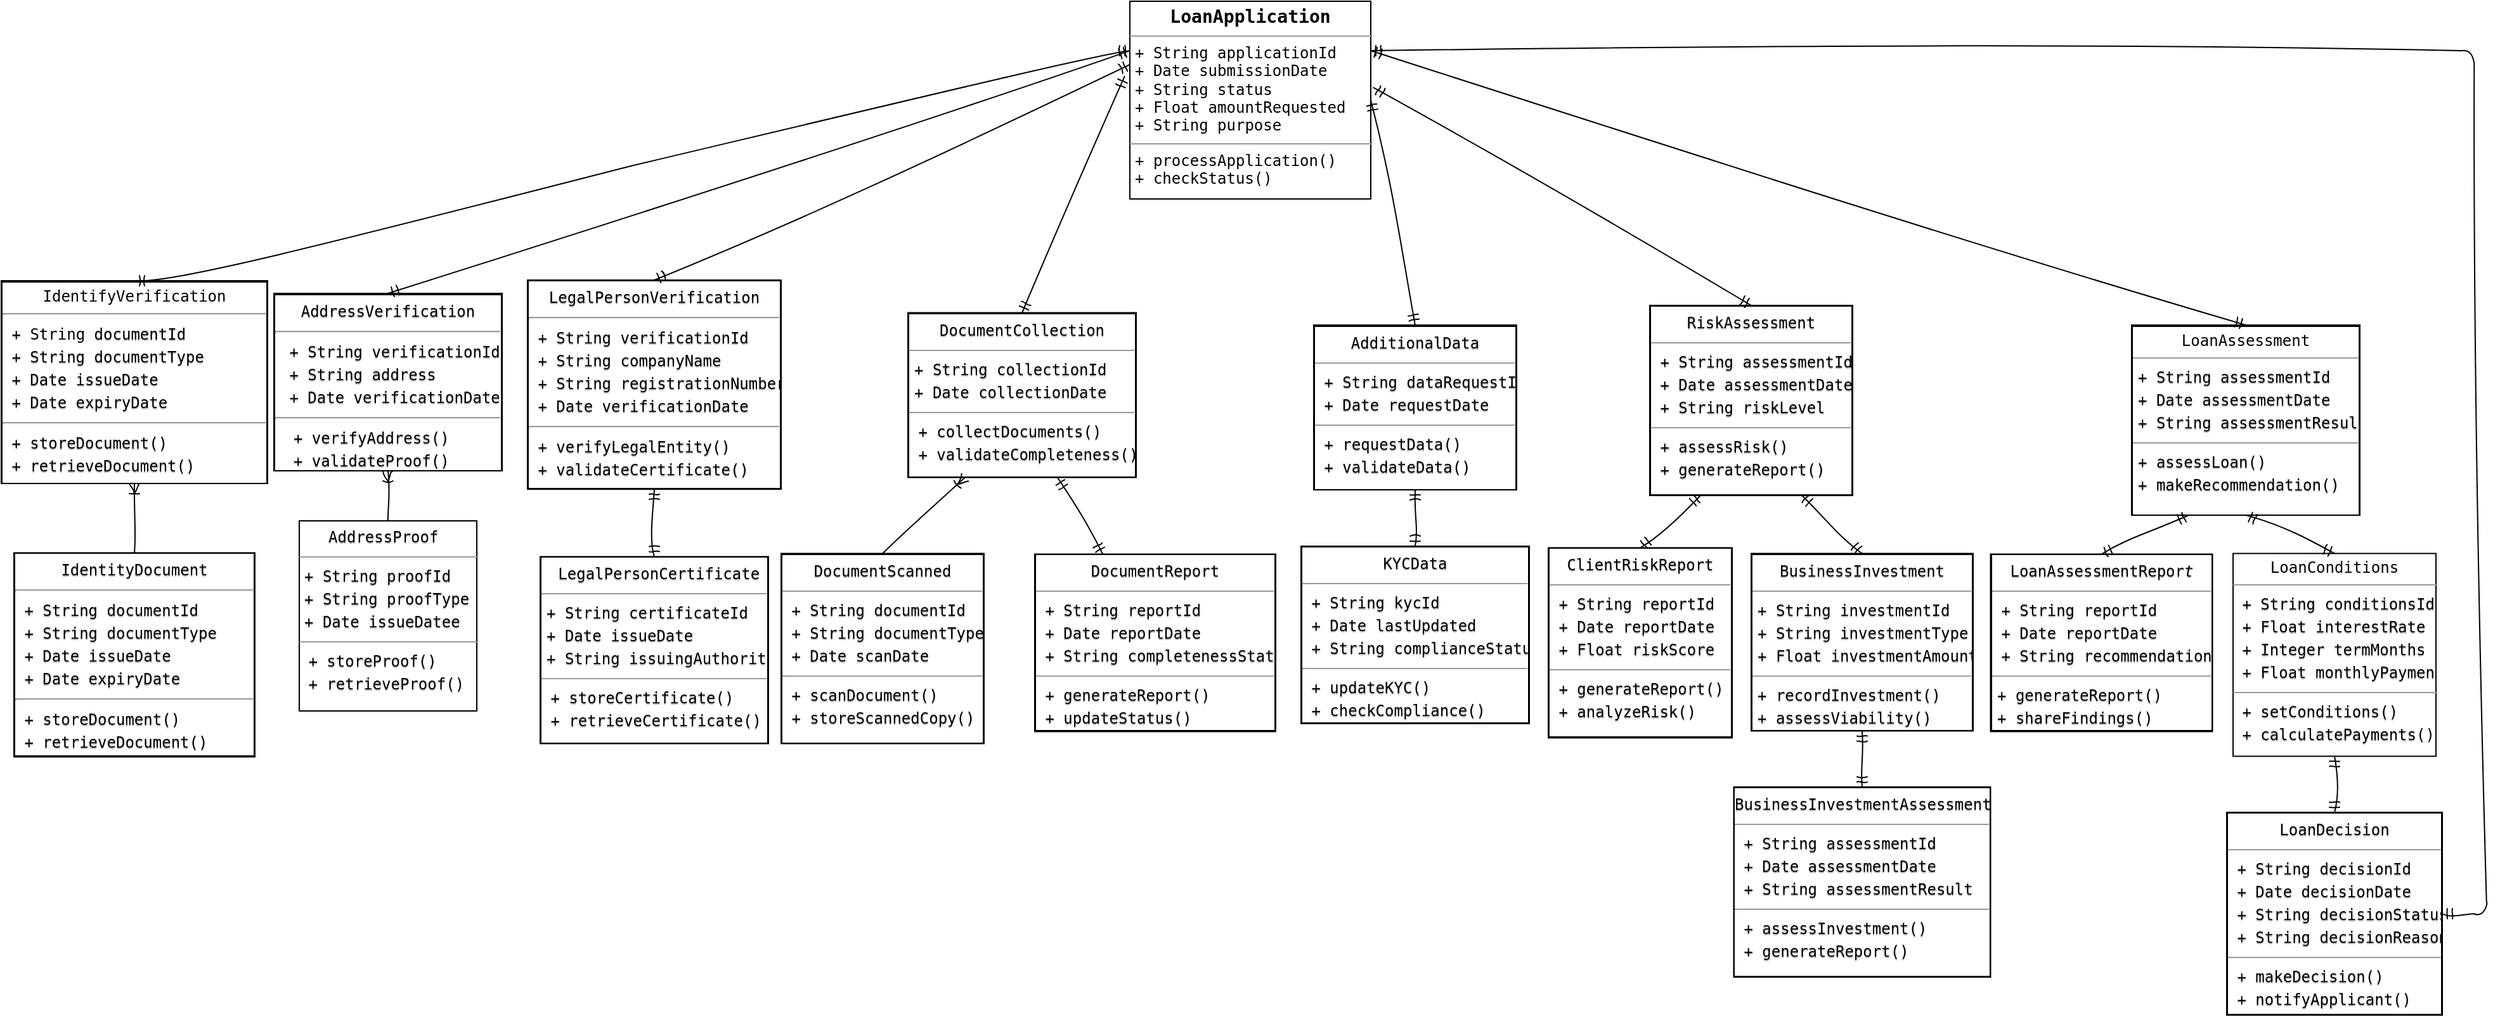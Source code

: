 <mxfile version="26.0.16">
  <diagram name="Page-1" id="c4acf3e9-155e-7222-9cf6-157b1a14988f">
    <mxGraphModel dx="3119" dy="2380" grid="1" gridSize="10" guides="1" tooltips="1" connect="1" arrows="1" fold="1" page="1" pageScale="1" pageWidth="850" pageHeight="1100" background="none" math="0" shadow="0">
      <root>
        <mxCell id="0" />
        <mxCell id="1" parent="0" />
        <object label="&lt;h3 style=&quot;margin:0px;margin-top:4px;text-align:center;&quot;&gt;&lt;font face=&quot;Helvetica&quot;&gt;&lt;code&gt;LoanApplication&lt;/code&gt;&lt;/font&gt;&lt;/h3&gt;&lt;hr size=&quot;1&quot;&gt;&lt;p style=&quot;margin:0px;margin-left:4px;&quot;&gt;&lt;font face=&quot;monospace&quot;&gt;+ String applicationId&lt;/font&gt;&lt;/p&gt;&lt;p style=&quot;margin:0px;margin-left:4px;&quot;&gt;&lt;font face=&quot;monospace&quot;&gt;+ Date submissionDate&lt;/font&gt;&lt;/p&gt;&lt;p style=&quot;margin:0px;margin-left:4px;&quot;&gt;&lt;font face=&quot;monospace&quot;&gt;+ String status&lt;/font&gt;&lt;/p&gt;&lt;p style=&quot;margin:0px;margin-left:4px;&quot;&gt;&lt;font face=&quot;monospace&quot;&gt;+ Float amountRequested&lt;/font&gt;&lt;/p&gt;&lt;p style=&quot;margin:0px;margin-left:4px;&quot;&gt;&lt;font face=&quot;monospace&quot;&gt;+ String purpose&lt;/font&gt;&lt;/p&gt;&lt;hr size=&quot;1&quot;&gt;&lt;p style=&quot;margin:0px;margin-left:4px;&quot;&gt;&lt;font face=&quot;monospace&quot;&gt;+ processApplication()&lt;br&gt;+ checkStatus()&lt;/font&gt;&lt;/p&gt;" applicationId="String" id="5d2195bd80daf111-10">
          <mxCell style="verticalAlign=top;align=left;overflow=fill;fontSize=12;fontFamily=Helvetica;html=1;rounded=0;shadow=0;comic=0;labelBackgroundColor=none;strokeWidth=1" parent="1" vertex="1">
            <mxGeometry x="600" y="-110" width="190" height="156" as="geometry" />
          </mxCell>
        </object>
        <mxCell id="LLJHBpCQEx9uSSTHhzXi-1" value="&lt;p style=&quot;margin:0px;margin-top:4px;text-align:center;&quot;&gt;&lt;code style=&quot;background-position: 0% 0%; background-repeat: repeat; background-attachment: scroll; background-image: none; background-size: auto; background-origin: padding-box; background-clip: border-box; text-shadow: rgba(0, 0, 0, 0.3) 0px 1px; font-family: &amp;quot;Fira Code&amp;quot;, &amp;quot;Fira Mono&amp;quot;, Menlo, Consolas, &amp;quot;DejaVu Sans Mono&amp;quot;, monospace; direction: ltr; text-align: left; white-space: pre; word-spacing: normal; word-break: normal; line-height: 1.5; tab-size: 2; hyphens: none;&quot; class=&quot;language-mermaid&quot;&gt;&lt;span class=&quot;&quot;&gt;&lt;span class=&quot;&quot;&gt;LoanDecision&lt;/span&gt;&lt;/span&gt;&lt;/code&gt;&lt;/p&gt;&lt;hr size=&quot;1&quot;&gt;&lt;div&gt;&lt;code style=&quot;background-position: 0% 0%; background-repeat: repeat; background-attachment: scroll; background-image: none; background-size: auto; background-origin: padding-box; background-clip: border-box; text-shadow: rgba(0, 0, 0, 0.3) 0px 1px; font-family: &amp;quot;Fira Code&amp;quot;, &amp;quot;Fira Mono&amp;quot;, Menlo, Consolas, &amp;quot;DejaVu Sans Mono&amp;quot;, monospace; direction: ltr; text-align: left; white-space: pre; word-spacing: normal; word-break: normal; line-height: 1.5; tab-size: 2; hyphens: none;&quot; class=&quot;language-mermaid&quot;&gt;&lt;span class=&quot;&quot;&gt; + String decisionId&lt;/span&gt;&lt;/code&gt;&lt;/div&gt;&lt;div&gt;&lt;code&gt;&amp;nbsp;&lt;/code&gt;&lt;code style=&quot;background-position: 0% 0%; background-repeat: repeat; background-attachment: scroll; background-image: none; background-size: auto; background-origin: padding-box; background-clip: border-box; text-shadow: rgba(0, 0, 0, 0.3) 0px 1px; font-family: &amp;quot;Fira Code&amp;quot;, &amp;quot;Fira Mono&amp;quot;, Menlo, Consolas, &amp;quot;DejaVu Sans Mono&amp;quot;, monospace; direction: ltr; text-align: left; white-space: pre; word-spacing: normal; word-break: normal; line-height: 1.5; tab-size: 2; hyphens: none;&quot; class=&quot;language-mermaid&quot;&gt;&lt;span class=&quot;&quot;&gt;+ Date decisionDate&lt;/span&gt;&lt;/code&gt;&lt;/div&gt;&lt;div&gt;&lt;code&gt;&amp;nbsp;&lt;/code&gt;&lt;code style=&quot;background-position: 0% 0%; background-repeat: repeat; background-attachment: scroll; background-image: none; background-size: auto; background-origin: padding-box; background-clip: border-box; text-shadow: rgba(0, 0, 0, 0.3) 0px 1px; font-family: &amp;quot;Fira Code&amp;quot;, &amp;quot;Fira Mono&amp;quot;, Menlo, Consolas, &amp;quot;DejaVu Sans Mono&amp;quot;, monospace; direction: ltr; text-align: left; white-space: pre; word-spacing: normal; word-break: normal; line-height: 1.5; tab-size: 2; hyphens: none;&quot; class=&quot;language-mermaid&quot;&gt;&lt;span class=&quot;&quot;&gt;+ String decisionStatus&lt;/span&gt;&lt;/code&gt;&lt;/div&gt;&lt;div&gt;&lt;code&gt;&amp;nbsp;&lt;/code&gt;&lt;code style=&quot;background-position: 0% 0%; background-repeat: repeat; background-attachment: scroll; background-image: none; background-size: auto; background-origin: padding-box; background-clip: border-box; text-shadow: rgba(0, 0, 0, 0.3) 0px 1px; font-family: &amp;quot;Fira Code&amp;quot;, &amp;quot;Fira Mono&amp;quot;, Menlo, Consolas, &amp;quot;DejaVu Sans Mono&amp;quot;, monospace; direction: ltr; text-align: left; white-space: pre; word-spacing: normal; word-break: normal; line-height: 1.5; tab-size: 2; hyphens: none;&quot; class=&quot;language-mermaid&quot;&gt;&lt;span class=&quot;&quot;&gt;+ String decisionReason&lt;/span&gt;&lt;/code&gt;&lt;code style=&quot;background-position: 0% 0%; background-repeat: repeat; background-attachment: scroll; background-image: none; background-size: auto; background-origin: padding-box; background-clip: border-box; text-shadow: rgba(0, 0, 0, 0.3) 0px 1px; font-family: &amp;quot;Fira Code&amp;quot;, &amp;quot;Fira Mono&amp;quot;, Menlo, Consolas, &amp;quot;DejaVu Sans Mono&amp;quot;, monospace; direction: ltr; text-align: left; white-space: pre; word-spacing: normal; word-break: normal; line-height: 1.5; tab-size: 2; hyphens: none;&quot; class=&quot;language-mermaid&quot;&gt;&lt;span class=&quot;&quot;&gt;&lt;span class=&quot;&quot;&gt; &lt;/span&gt;&lt;/span&gt;&lt;/code&gt;&lt;/div&gt;&lt;hr size=&quot;1&quot;&gt;&lt;code style=&quot;background-position: 0% 0%; background-repeat: repeat; background-attachment: scroll; background-image: none; background-size: auto; background-origin: padding-box; background-clip: border-box; text-shadow: rgba(0, 0, 0, 0.3) 0px 1px; font-family: &amp;quot;Fira Code&amp;quot;, &amp;quot;Fira Mono&amp;quot;, Menlo, Consolas, &amp;quot;DejaVu Sans Mono&amp;quot;, monospace; direction: ltr; text-align: left; white-space: pre; word-spacing: normal; word-break: normal; line-height: 1.5; tab-size: 2; hyphens: none;&quot; class=&quot;language-mermaid&quot;&gt;&lt;span class=&quot;&quot;&gt;&lt;span class=&quot;&quot;&gt; + makeDecision&lt;/span&gt;&lt;span class=&quot;token punctuation&quot;&gt;(&lt;/span&gt;&lt;span class=&quot;token punctuation&quot;&gt;)&lt;/span&gt;&lt;span class=&quot;&quot;&gt;&lt;br&gt;&lt;/span&gt;&lt;/span&gt;&lt;span class=&quot;&quot;&gt;&lt;span class=&quot;&quot;&gt; + notifyApplicant&lt;/span&gt;&lt;span class=&quot;token punctuation&quot;&gt;(&lt;/span&gt;&lt;span class=&quot;token punctuation&quot;&gt;)&lt;/span&gt;&lt;/span&gt;&lt;/code&gt;" style="verticalAlign=top;align=left;overflow=fill;fontSize=12;fontFamily=Helvetica;html=1;rounded=0;shadow=0;comic=0;labelBackgroundColor=default;strokeWidth=1;fontColor=#000000;labelBorderColor=default;" parent="1" vertex="1">
          <mxGeometry x="1465" y="530" width="170" height="160" as="geometry" />
        </mxCell>
        <mxCell id="LLJHBpCQEx9uSSTHhzXi-2" value="&lt;p style=&quot;margin:0px;margin-top:4px;text-align:center;&quot;&gt;&lt;code style=&quot;background-position: 0% 0%; background-repeat: repeat; background-attachment: scroll; background-image: none; background-size: auto; background-origin: padding-box; background-clip: border-box; text-shadow: rgba(0, 0, 0, 0.3) 0px 1px; font-family: &amp;quot;Fira Code&amp;quot;, &amp;quot;Fira Mono&amp;quot;, Menlo, Consolas, &amp;quot;DejaVu Sans Mono&amp;quot;, monospace; direction: ltr; text-align: left; white-space: pre; word-spacing: normal; word-break: normal; line-height: 1.5; tab-size: 2; hyphens: none;&quot; class=&quot;language-mermaid&quot;&gt;&lt;span class=&quot;&quot;&gt;&lt;span class=&quot;&quot;&gt;BusinessInvestment&lt;/span&gt;&lt;/span&gt;&lt;/code&gt;&lt;/p&gt;&lt;hr size=&quot;1&quot;&gt;&lt;p style=&quot;margin:0px;margin-left:4px;&quot;&gt;&lt;code style=&quot;background-position: 0% 0%; background-repeat: repeat; background-attachment: scroll; background-image: none; background-size: auto; background-origin: padding-box; background-clip: border-box; text-shadow: rgba(0, 0, 0, 0.3) 0px 1px; font-family: &amp;quot;Fira Code&amp;quot;, &amp;quot;Fira Mono&amp;quot;, Menlo, Consolas, &amp;quot;DejaVu Sans Mono&amp;quot;, monospace; direction: ltr; text-align: left; white-space: pre; word-spacing: normal; word-break: normal; line-height: 1.5; tab-size: 2; hyphens: none;&quot; class=&quot;language-mermaid&quot;&gt;&lt;span class=&quot;&quot;&gt;+ String investmentId&lt;br&gt;&lt;/span&gt;&lt;span class=&quot;&quot;&gt;+ String investmentType&lt;br&gt;&lt;/span&gt;&lt;span class=&quot;&quot;&gt;+ Float investmentAmount&lt;/span&gt;&lt;/code&gt;&lt;/p&gt;&lt;hr size=&quot;1&quot;&gt;&lt;p style=&quot;margin:0px;margin-left:4px;&quot;&gt;&lt;code style=&quot;background-position: 0% 0%; background-repeat: repeat; background-attachment: scroll; background-image: none; background-size: auto; background-origin: padding-box; background-clip: border-box; text-shadow: rgba(0, 0, 0, 0.3) 0px 1px; font-family: &amp;quot;Fira Code&amp;quot;, &amp;quot;Fira Mono&amp;quot;, Menlo, Consolas, &amp;quot;DejaVu Sans Mono&amp;quot;, monospace; direction: ltr; text-align: left; white-space: pre; word-spacing: normal; word-break: normal; line-height: 1.5; tab-size: 2; hyphens: none;&quot; class=&quot;language-mermaid&quot;&gt;&lt;span class=&quot;&quot;&gt;&lt;span class=&quot;&quot;&gt;+ recordInvestment&lt;/span&gt;&lt;span class=&quot;token punctuation&quot;&gt;(&lt;/span&gt;&lt;span class=&quot;token punctuation&quot;&gt;)&lt;/span&gt;&lt;span class=&quot;&quot;&gt;&lt;br&gt;&lt;/span&gt;&lt;/span&gt;&lt;span class=&quot;&quot;&gt;&lt;span class=&quot;&quot;&gt;+ assessViability&lt;/span&gt;&lt;span class=&quot;token punctuation&quot;&gt;(&lt;/span&gt;&lt;span class=&quot;token punctuation&quot;&gt;)&lt;/span&gt;&lt;/span&gt;&lt;/code&gt;&lt;/p&gt;" style="verticalAlign=top;align=left;overflow=fill;fontSize=12;fontFamily=Helvetica;html=1;rounded=0;shadow=0;comic=0;labelBackgroundColor=default;strokeWidth=1;fontColor=#000000;labelBorderColor=default;" parent="1" vertex="1">
          <mxGeometry x="1090" y="325.75" width="175" height="140" as="geometry" />
        </mxCell>
        <mxCell id="LLJHBpCQEx9uSSTHhzXi-3" value="&lt;p style=&quot;margin:0px;margin-top:4px;text-align:center;&quot;&gt;&lt;code style=&quot;background-position: 0% 0%; background-repeat: repeat; background-attachment: scroll; background-image: none; background-size: auto; background-origin: padding-box; background-clip: border-box; text-shadow: rgba(0, 0, 0, 0.3) 0px 1px; direction: ltr; text-align: left; white-space: pre; word-spacing: normal; word-break: normal; line-height: 1.5; tab-size: 2; hyphens: none;&quot; class=&quot;language-mermaid&quot;&gt;&lt;span class=&quot;&quot;&gt;&lt;span class=&quot;&quot;&gt;AddressVerification&lt;/span&gt;&lt;/span&gt;&lt;/code&gt;&lt;/p&gt;&lt;hr&gt;&lt;p style=&quot;margin:0px;margin-left:4px;&quot;&gt;&lt;code style=&quot;background-position: 0% 0%; background-repeat: repeat; background-attachment: scroll; background-image: none; background-size: auto; background-origin: padding-box; background-clip: border-box; text-shadow: rgba(0, 0, 0, 0.3) 0px 1px; direction: ltr; text-align: left; white-space: pre; word-spacing: normal; word-break: normal; line-height: 1.5; tab-size: 2; hyphens: none;&quot; class=&quot;language-mermaid&quot;&gt;&lt;span class=&quot;&quot;&gt;&lt;span class=&quot;&quot;&gt;&lt;/span&gt;&lt;/span&gt;&lt;/code&gt;&lt;code style=&quot;background-position: 0% 0%; background-repeat: repeat; background-attachment: scroll; background-image: none; background-size: auto; background-origin: padding-box; background-clip: border-box; text-shadow: rgba(0, 0, 0, 0.3) 0px 1px; direction: ltr; text-align: left; white-space: pre; word-spacing: normal; word-break: normal; line-height: 1.5; tab-size: 2; hyphens: none;&quot; class=&quot;language-mermaid&quot;&gt;&lt;span class=&quot;&quot;&gt; + String verificationId&lt;br&gt;&lt;/span&gt;&lt;span class=&quot;&quot;&gt; + String address&lt;br&gt;&lt;/span&gt;&lt;span class=&quot;&quot;&gt; + Date verificationDate&lt;/span&gt;&lt;/code&gt;&lt;/p&gt;&lt;hr&gt;&lt;code style=&quot;background-position: 0% 0%; background-repeat: repeat; background-attachment: scroll; background-image: none; background-size: auto; background-origin: padding-box; background-clip: border-box; text-shadow: rgba(0, 0, 0, 0.3) 0px 1px; direction: ltr; text-align: left; white-space: pre; word-spacing: normal; word-break: normal; line-height: 1.5; tab-size: 2; hyphens: none;&quot; class=&quot;language-mermaid&quot;&gt;&lt;span class=&quot;&quot;&gt;&lt;span class=&quot;&quot;&gt;  + verifyAddress&lt;/span&gt;&lt;span class=&quot;token punctuation&quot;&gt;(&lt;/span&gt;&lt;span class=&quot;token punctuation&quot;&gt;)&lt;/span&gt;&lt;span class=&quot;&quot;&gt;&lt;br&gt;&lt;/span&gt;&lt;/span&gt;&lt;span class=&quot;&quot;&gt;&lt;span class=&quot;&quot;&gt;  + validateProof&lt;/span&gt;&lt;span class=&quot;token punctuation&quot;&gt;(&lt;/span&gt;&lt;span class=&quot;token punctuation&quot;&gt;)&lt;/span&gt;&lt;/span&gt;&lt;/code&gt;" style="verticalAlign=top;align=left;overflow=fill;fontSize=12;fontFamily=Helvetica;html=1;rounded=0;shadow=0;comic=0;labelBackgroundColor=default;strokeWidth=1;fontColor=#000000;labelBorderColor=default;" parent="1" vertex="1">
          <mxGeometry x="-75" y="120.5" width="180" height="140" as="geometry" />
        </mxCell>
        <mxCell id="LLJHBpCQEx9uSSTHhzXi-4" value="&lt;p style=&quot;margin:0px;margin-top:4px;text-align:center;&quot;&gt;&lt;code class=&quot;language-mermaid&quot; style=&quot;background-position: 0% 0%; background-repeat: repeat; background-attachment: scroll; background-image: none; background-size: auto; background-origin: padding-box; background-clip: border-box; text-shadow: rgba(0, 0, 0, 0.3) 0px 1px; direction: ltr; text-align: left; white-space: pre; word-spacing: normal; word-break: normal; line-height: 1.5; tab-size: 2; hyphens: none;&quot;&gt;&lt;span class=&quot;&quot;&gt;&lt;span class=&quot;&quot;&gt;IdentityDocument&lt;/span&gt;&lt;/span&gt;&lt;/code&gt;&lt;/p&gt;&lt;hr&gt;&lt;code class=&quot;language-mermaid&quot; style=&quot;background-position: 0% 0%; background-repeat: repeat; background-attachment: scroll; background-image: none; background-size: auto; background-origin: padding-box; background-clip: border-box; text-shadow: rgba(0, 0, 0, 0.3) 0px 1px; direction: ltr; text-align: left; white-space: pre; word-spacing: normal; word-break: normal; line-height: 1.5; tab-size: 2; hyphens: none;&quot;&gt;&lt;span class=&quot;&quot;&gt; + String documentId&lt;br&gt;&lt;/span&gt;&lt;span class=&quot;&quot;&gt; + String documentType&lt;br&gt;&lt;/span&gt;&lt;span class=&quot;&quot;&gt; + Date issueDate&lt;br&gt;&lt;/span&gt;&lt;span class=&quot;&quot;&gt; + Date expiryDate&lt;/span&gt;&lt;/code&gt;&lt;hr&gt;&lt;code class=&quot;language-mermaid&quot; style=&quot;background-position: 0% 0%; background-repeat: repeat; background-attachment: scroll; background-image: none; background-size: auto; background-origin: padding-box; background-clip: border-box; text-shadow: rgba(0, 0, 0, 0.3) 0px 1px; direction: ltr; text-align: left; white-space: pre; word-spacing: normal; word-break: normal; line-height: 1.5; tab-size: 2; hyphens: none;&quot;&gt;&lt;span class=&quot;&quot;&gt;&lt;span class=&quot;&quot;&gt; + storeDocument&lt;/span&gt;&lt;span class=&quot;token punctuation&quot;&gt;(&lt;/span&gt;&lt;span class=&quot;token punctuation&quot;&gt;)&lt;/span&gt;&lt;span class=&quot;&quot;&gt;&lt;br&gt;&lt;/span&gt;&lt;/span&gt;&lt;span class=&quot;&quot;&gt;&lt;span class=&quot;&quot;&gt; + retrieveDocument&lt;/span&gt;&lt;span class=&quot;token punctuation&quot;&gt;(&lt;/span&gt;&lt;span class=&quot;token punctuation&quot;&gt;)&lt;/span&gt;&lt;/span&gt;&lt;/code&gt;" style="verticalAlign=top;align=left;overflow=fill;fontSize=12;fontFamily=Helvetica;html=1;rounded=0;shadow=0;comic=0;labelBackgroundColor=default;strokeWidth=1;fontColor=#000000;labelBorderColor=default;" parent="1" vertex="1">
          <mxGeometry x="-280" y="325.25" width="190" height="161" as="geometry" />
        </mxCell>
        <mxCell id="LLJHBpCQEx9uSSTHhzXi-5" value="&lt;p style=&quot;margin:0px;margin-top:4px;text-align:center;&quot;&gt;&lt;font face=&quot;monospace&quot; style=&quot;&quot;&gt;&lt;span&gt;IdentifyVerification&lt;/span&gt;&lt;/font&gt;&lt;/p&gt;&lt;hr&gt;&lt;font face=&quot;Helvetica&quot; style=&quot;&quot;&gt;&lt;code style=&quot;background-position: 0% 0%; background-repeat: repeat; background-attachment: scroll; background-image: none; background-size: auto; background-origin: padding-box; background-clip: border-box; text-shadow: rgba(0, 0, 0, 0.3) 0px 1px; direction: ltr; text-align: left; white-space: pre; word-spacing: normal; word-break: normal; line-height: 1.5; tab-size: 2; hyphens: none;&quot; class=&quot;language-mermaid&quot;&gt;&lt;span class=&quot;&quot;&gt; &lt;/span&gt;&lt;/code&gt;&lt;/font&gt;&lt;font face=&quot;Helvetica&quot; style=&quot;&quot;&gt;&lt;code style=&quot;background-position: 0% 0%; background-repeat: repeat; background-attachment: scroll; background-image: none; background-size: auto; background-origin: padding-box; background-clip: border-box; text-shadow: rgba(0, 0, 0, 0.3) 0px 1px; direction: ltr; text-align: left; white-space: pre; word-spacing: normal; word-break: normal; line-height: 1.5; tab-size: 2; hyphens: none;&quot; class=&quot;language-mermaid&quot;&gt;&lt;span class=&quot;&quot;&gt;+&lt;/span&gt;&lt;/code&gt;&lt;/font&gt;&lt;font face=&quot;Helvetica&quot;&gt;&lt;code&gt; Strin&lt;/code&gt;&lt;font style=&quot;&quot;&gt;&lt;code&gt;g&lt;/code&gt;&lt;/font&gt;&lt;code&gt; &lt;/code&gt;&lt;font style=&quot;&quot;&gt;&lt;code style=&quot;background-position: 0% 0%; background-repeat: repeat; background-attachment: scroll; background-image: none; background-size: auto; background-origin: padding-box; background-clip: border-box; text-shadow: rgba(0, 0, 0, 0.3) 0px 1px; direction: ltr; text-align: left; white-space: pre; word-spacing: normal; word-break: normal; line-height: 1.5; tab-size: 2; hyphens: none;&quot; class=&quot;language-mermaid&quot;&gt;&lt;span class=&quot;&quot;&gt;documentId&lt;br&gt;&lt;/span&gt;&lt;span class=&quot;&quot;&gt; + String documentType&lt;br&gt;&lt;/span&gt;&lt;span class=&quot;&quot;&gt; + Date issueDate&lt;br&gt;&lt;/span&gt;&lt;/code&gt;&lt;/font&gt;&lt;/font&gt;&lt;div&gt;&lt;font face=&quot;Helvetica&quot; style=&quot;&quot;&gt;&lt;code style=&quot;background-position: 0% 0%; background-repeat: repeat; background-attachment: scroll; background-image: none; background-size: auto; background-origin: padding-box; background-clip: border-box; text-shadow: rgba(0, 0, 0, 0.3) 0px 1px; direction: ltr; text-align: left; white-space: pre; word-spacing: normal; word-break: normal; line-height: 1.5; tab-size: 2; hyphens: none;&quot; class=&quot;language-mermaid&quot;&gt;&lt;span class=&quot;&quot;&gt; + Date expiryDate&lt;/span&gt;&lt;/code&gt;&lt;/font&gt;&lt;/div&gt;&lt;hr&gt;&lt;font face=&quot;Helvetica&quot; style=&quot;&quot;&gt;&lt;code style=&quot;background-position: 0% 0%; background-repeat: repeat; background-attachment: scroll; background-image: none; background-size: auto; background-origin: padding-box; background-clip: border-box; text-shadow: rgba(0, 0, 0, 0.3) 0px 1px; direction: ltr; text-align: left; white-space: pre; word-spacing: normal; word-break: normal; line-height: 1.5; tab-size: 2; hyphens: none;&quot; class=&quot;language-mermaid&quot;&gt;&lt;span class=&quot;&quot;&gt;&lt;span class=&quot;&quot;&gt; + storeDocument&lt;/span&gt;&lt;span class=&quot;token punctuation&quot;&gt;(&lt;/span&gt;&lt;span class=&quot;token punctuation&quot;&gt;)&lt;/span&gt;&lt;span class=&quot;&quot;&gt;&lt;br&gt;&lt;/span&gt;&lt;/span&gt;&lt;span class=&quot;&quot;&gt;&lt;span class=&quot;&quot;&gt; + retrieveDocument&lt;/span&gt;&lt;span class=&quot;token punctuation&quot;&gt;(&lt;/span&gt;&lt;span class=&quot;token punctuation&quot;&gt;)&lt;/span&gt;&lt;/span&gt;&lt;/code&gt;&lt;/font&gt;" style="verticalAlign=top;align=left;overflow=fill;fontSize=12;fontFamily=Helvetica;html=1;rounded=0;shadow=0;comic=0;labelBackgroundColor=default;strokeWidth=1;fontColor=#000000;labelBorderColor=default;" parent="1" vertex="1">
          <mxGeometry x="-290" y="110.5" width="210" height="160" as="geometry" />
        </mxCell>
        <mxCell id="LLJHBpCQEx9uSSTHhzXi-9" value="&lt;p style=&quot;margin:0px;margin-top:4px;text-align:center;&quot;&gt;&lt;code style=&quot;background-position: 0% 0%; background-repeat: repeat; background-attachment: scroll; background-image: none; background-size: auto; background-origin: padding-box; background-clip: border-box; text-shadow: rgba(0, 0, 0, 0.3) 0px 1px; font-family: &amp;quot;Fira Code&amp;quot;, &amp;quot;Fira Mono&amp;quot;, Menlo, Consolas, &amp;quot;DejaVu Sans Mono&amp;quot;, monospace; direction: ltr; text-align: left; white-space: pre; word-spacing: normal; word-break: normal; line-height: 1.5; tab-size: 2; hyphens: none;&quot; class=&quot;language-mermaid&quot;&gt;&lt;span class=&quot;&quot;&gt;&lt;span class=&quot;&quot;&gt;BusinessInvestmentAssessment&lt;/span&gt;&lt;/span&gt;&lt;/code&gt;&lt;/p&gt;&lt;hr size=&quot;1&quot;&gt;&lt;div&gt;&lt;code style=&quot;background-position: 0% 0%; background-repeat: repeat; background-attachment: scroll; background-image: none; background-size: auto; background-origin: padding-box; background-clip: border-box; text-shadow: rgba(0, 0, 0, 0.3) 0px 1px; font-family: &amp;quot;Fira Code&amp;quot;, &amp;quot;Fira Mono&amp;quot;, Menlo, Consolas, &amp;quot;DejaVu Sans Mono&amp;quot;, monospace; direction: ltr; text-align: left; white-space: pre; word-spacing: normal; word-break: normal; line-height: 1.5; tab-size: 2; hyphens: none;&quot; class=&quot;language-mermaid&quot;&gt;&lt;span class=&quot;&quot;&gt; + String assessmentId&lt;/span&gt;&lt;/code&gt;&lt;/div&gt;&lt;div&gt;&lt;code&gt;&amp;nbsp;&lt;/code&gt;&lt;code style=&quot;background-position: 0% 0%; background-repeat: repeat; background-attachment: scroll; background-image: none; background-size: auto; background-origin: padding-box; background-clip: border-box; text-shadow: rgba(0, 0, 0, 0.3) 0px 1px; font-family: &amp;quot;Fira Code&amp;quot;, &amp;quot;Fira Mono&amp;quot;, Menlo, Consolas, &amp;quot;DejaVu Sans Mono&amp;quot;, monospace; direction: ltr; text-align: left; white-space: pre; word-spacing: normal; word-break: normal; line-height: 1.5; tab-size: 2; hyphens: none;&quot; class=&quot;language-mermaid&quot;&gt;&lt;span class=&quot;&quot;&gt;+ Date assessmentDate&lt;/span&gt;&lt;/code&gt;&lt;/div&gt;&lt;div&gt;&lt;code style=&quot;background-position: 0% 0%; background-repeat: repeat; background-attachment: scroll; background-image: none; background-size: auto; background-origin: padding-box; background-clip: border-box; text-shadow: rgba(0, 0, 0, 0.3) 0px 1px; font-family: &amp;quot;Fira Code&amp;quot;, &amp;quot;Fira Mono&amp;quot;, Menlo, Consolas, &amp;quot;DejaVu Sans Mono&amp;quot;, monospace; direction: ltr; text-align: left; white-space: pre; word-spacing: normal; word-break: normal; line-height: 1.5; tab-size: 2; hyphens: none;&quot; class=&quot;language-mermaid&quot;&gt;&lt;span class=&quot;&quot;&gt; + String assessmentResult&lt;/span&gt;&lt;/code&gt;&lt;/div&gt;&lt;hr size=&quot;1&quot;&gt;&lt;div&gt;&lt;code style=&quot;background-position: 0% 0%; background-repeat: repeat; background-attachment: scroll; background-image: none; background-size: auto; background-origin: padding-box; background-clip: border-box; text-shadow: rgba(0, 0, 0, 0.3) 0px 1px; font-family: &amp;quot;Fira Code&amp;quot;, &amp;quot;Fira Mono&amp;quot;, Menlo, Consolas, &amp;quot;DejaVu Sans Mono&amp;quot;, monospace; direction: ltr; text-align: left; white-space: pre; word-spacing: normal; word-break: normal; line-height: 1.5; tab-size: 2; hyphens: none;&quot; class=&quot;language-mermaid&quot;&gt;&lt;span class=&quot;&quot;&gt;&lt;span class=&quot;&quot;&gt; + assessInvestment&lt;/span&gt;&lt;span class=&quot;token punctuation&quot;&gt;(&lt;/span&gt;&lt;span class=&quot;token punctuation&quot;&gt;)&lt;/span&gt;&lt;span class=&quot;&quot;&gt;&lt;/span&gt;&lt;/span&gt;&lt;span class=&quot;&quot;&gt;&lt;span class=&quot;&quot;&gt;&lt;/span&gt;&lt;/span&gt;&lt;/code&gt;&lt;code style=&quot;background-position: 0% 0%; background-repeat: repeat; background-attachment: scroll; background-image: none; background-size: auto; background-origin: padding-box; background-clip: border-box; text-shadow: rgba(0, 0, 0, 0.3) 0px 1px; font-family: &amp;quot;Fira Code&amp;quot;, &amp;quot;Fira Mono&amp;quot;, Menlo, Consolas, &amp;quot;DejaVu Sans Mono&amp;quot;, monospace; direction: ltr; text-align: left; white-space: pre; word-spacing: normal; word-break: normal; line-height: 1.5; tab-size: 2; hyphens: none;&quot; class=&quot;language-mermaid&quot;&gt;&lt;span class=&quot;&quot;&gt;&lt;span class=&quot;&quot;&gt;&lt;br&gt;&lt;/span&gt;&lt;/span&gt;&lt;/code&gt;&lt;/div&gt;&lt;div&gt;&lt;code style=&quot;background-position: 0% 0%; background-repeat: repeat; background-attachment: scroll; background-image: none; background-size: auto; background-origin: padding-box; background-clip: border-box; text-shadow: rgba(0, 0, 0, 0.3) 0px 1px; font-family: &amp;quot;Fira Code&amp;quot;, &amp;quot;Fira Mono&amp;quot;, Menlo, Consolas, &amp;quot;DejaVu Sans Mono&amp;quot;, monospace; direction: ltr; text-align: left; white-space: pre; word-spacing: normal; word-break: normal; line-height: 1.5; tab-size: 2; hyphens: none;&quot; class=&quot;language-mermaid&quot;&gt;&lt;span class=&quot;&quot;&gt;&lt;span class=&quot;&quot;&gt; + generateReport&lt;/span&gt;&lt;span class=&quot;token punctuation&quot;&gt;(&lt;/span&gt;&lt;span class=&quot;token punctuation&quot;&gt;)&lt;/span&gt;&lt;/span&gt;&lt;/code&gt;&lt;/div&gt;" style="verticalAlign=top;align=left;overflow=fill;fontSize=12;fontFamily=Helvetica;html=1;rounded=0;shadow=0;comic=0;labelBackgroundColor=default;strokeWidth=1;fontColor=#000000;labelBorderColor=default;" parent="1" vertex="1">
          <mxGeometry x="1076.25" y="510" width="202.5" height="150" as="geometry" />
        </mxCell>
        <mxCell id="LLJHBpCQEx9uSSTHhzXi-10" value="&lt;p style=&quot;margin:0px;margin-top:4px;text-align:center;&quot;&gt;&lt;font face=&quot;monospace&quot;&gt;LoanAssessment&lt;/font&gt;&lt;/p&gt;&lt;hr size=&quot;1&quot;&gt;&lt;p style=&quot;margin:0px;margin-left:4px;&quot;&gt;&lt;code style=&quot;background-position: 0% 0%; background-repeat: repeat; background-attachment: scroll; background-image: none; background-size: auto; background-origin: padding-box; background-clip: border-box; text-shadow: rgba(0, 0, 0, 0.3) 0px 1px; font-family: &amp;quot;Fira Code&amp;quot;, &amp;quot;Fira Mono&amp;quot;, Menlo, Consolas, &amp;quot;DejaVu Sans Mono&amp;quot;, monospace; direction: ltr; text-align: left; white-space: pre; word-spacing: normal; word-break: normal; line-height: 1.5; tab-size: 2; hyphens: none;&quot; class=&quot;language-mermaid&quot;&gt;&lt;span class=&quot;&quot;&gt;&lt;span class=&quot;&quot;&gt;&lt;/span&gt;&lt;/span&gt;&lt;span class=&quot;&quot;&gt;+ String assessmentId&lt;br&gt;&lt;/span&gt;&lt;span class=&quot;&quot;&gt;+ Date assessmentDate&lt;br&gt;&lt;/span&gt;&lt;span class=&quot;&quot;&gt;+ String assessmentResult&lt;/span&gt;&lt;/code&gt;&lt;/p&gt;&lt;hr size=&quot;1&quot;&gt;&lt;p style=&quot;margin:0px;margin-left:4px;&quot;&gt;&lt;code style=&quot;background-position: 0% 0%; background-repeat: repeat; background-attachment: scroll; background-image: none; background-size: auto; background-origin: padding-box; background-clip: border-box; text-shadow: rgba(0, 0, 0, 0.3) 0px 1px; font-family: &amp;quot;Fira Code&amp;quot;, &amp;quot;Fira Mono&amp;quot;, Menlo, Consolas, &amp;quot;DejaVu Sans Mono&amp;quot;, monospace; direction: ltr; text-align: left; white-space: pre; word-spacing: normal; word-break: normal; line-height: 1.5; tab-size: 2; hyphens: none;&quot; class=&quot;language-mermaid&quot;&gt;&lt;span class=&quot;&quot;&gt;&lt;span class=&quot;&quot;&gt;+ assessLoan&lt;/span&gt;&lt;span class=&quot;token punctuation&quot;&gt;(&lt;/span&gt;&lt;span class=&quot;token punctuation&quot;&gt;)&lt;/span&gt;&lt;span class=&quot;&quot;&gt;&lt;br&gt;&lt;/span&gt;&lt;/span&gt;&lt;span class=&quot;&quot;&gt;&lt;span class=&quot;&quot;&gt;+ makeRecommendation&lt;/span&gt;&lt;span class=&quot;token punctuation&quot;&gt;(&lt;/span&gt;&lt;span class=&quot;token punctuation&quot;&gt;)&lt;/span&gt;&lt;/span&gt;&lt;/code&gt;&lt;/p&gt;" style="verticalAlign=top;align=left;overflow=fill;fontSize=12;fontFamily=Helvetica;html=1;rounded=0;shadow=0;comic=0;labelBackgroundColor=default;strokeWidth=1;fontColor=#000000;labelBorderColor=default;" parent="1" vertex="1">
          <mxGeometry x="1390" y="145.5" width="180" height="150" as="geometry" />
        </mxCell>
        <mxCell id="LLJHBpCQEx9uSSTHhzXi-12" value="&lt;p style=&quot;margin:0px;margin-top:4px;text-align:center;&quot;&gt;&lt;code style=&quot;background-position: 0% 0%; background-repeat: repeat; background-attachment: scroll; background-image: none; background-size: auto; background-origin: padding-box; background-clip: border-box; text-shadow: rgba(0, 0, 0, 0.3) 0px 1px; font-family: &amp;quot;Fira Code&amp;quot;, &amp;quot;Fira Mono&amp;quot;, Menlo, Consolas, &amp;quot;DejaVu Sans Mono&amp;quot;, monospace; direction: ltr; text-align: left; white-space: pre; word-spacing: normal; word-break: normal; line-height: 1.5; tab-size: 2; hyphens: none;&quot; class=&quot;language-mermaid&quot;&gt;&lt;span class=&quot;&quot;&gt;&lt;span class=&quot;&quot;&gt;LoanAssessmentRepor&lt;i&gt;t&lt;/i&gt;&lt;/span&gt;&lt;/span&gt;&lt;/code&gt;&lt;/p&gt;&lt;hr size=&quot;1&quot;&gt;&lt;code style=&quot;background-position: 0% 0%; background-repeat: repeat; background-attachment: scroll; background-image: none; background-size: auto; background-origin: padding-box; background-clip: border-box; text-shadow: rgba(0, 0, 0, 0.3) 0px 1px; font-family: &amp;quot;Fira Code&amp;quot;, &amp;quot;Fira Mono&amp;quot;, Menlo, Consolas, &amp;quot;DejaVu Sans Mono&amp;quot;, monospace; direction: ltr; text-align: left; white-space: pre; word-spacing: normal; word-break: normal; line-height: 1.5; tab-size: 2; hyphens: none;&quot; class=&quot;language-mermaid&quot;&gt;&lt;span class=&quot;&quot;&gt;&lt;span class=&quot;&quot;&gt;&lt;/span&gt;&lt;/span&gt;&lt;span class=&quot;&quot;&gt; + String reportId&lt;br&gt;&lt;/span&gt;&lt;span class=&quot;&quot;&gt; + Date reportDate&lt;br&gt;&lt;/span&gt;&lt;span class=&quot;&quot;&gt; + String recommendation&lt;/span&gt;&lt;/code&gt;&lt;hr size=&quot;1&quot;&gt;&lt;p style=&quot;margin:0px;margin-left:4px;&quot;&gt;&lt;code style=&quot;background-position: 0% 0%; background-repeat: repeat; background-attachment: scroll; background-image: none; background-size: auto; background-origin: padding-box; background-clip: border-box; text-shadow: rgba(0, 0, 0, 0.3) 0px 1px; font-family: &amp;quot;Fira Code&amp;quot;, &amp;quot;Fira Mono&amp;quot;, Menlo, Consolas, &amp;quot;DejaVu Sans Mono&amp;quot;, monospace; direction: ltr; text-align: left; white-space: pre; word-spacing: normal; word-break: normal; line-height: 1.5; tab-size: 2; hyphens: none;&quot; class=&quot;language-mermaid&quot;&gt;&lt;span class=&quot;&quot;&gt;&lt;span class=&quot;&quot;&gt;+ generateReport&lt;/span&gt;&lt;span class=&quot;token punctuation&quot;&gt;(&lt;/span&gt;&lt;span class=&quot;token punctuation&quot;&gt;)&lt;/span&gt;&lt;span class=&quot;&quot;&gt;&lt;br&gt;&lt;/span&gt;&lt;/span&gt;&lt;span class=&quot;&quot;&gt;&lt;span class=&quot;&quot;&gt;+ shareFindings&lt;/span&gt;&lt;span class=&quot;token punctuation&quot;&gt;(&lt;/span&gt;&lt;span class=&quot;token punctuation&quot;&gt;)&lt;/span&gt;&lt;/span&gt;&lt;/code&gt;&lt;/p&gt;" style="verticalAlign=top;align=left;overflow=fill;fontSize=12;fontFamily=Helvetica;html=1;rounded=0;shadow=0;comic=0;labelBackgroundColor=default;strokeWidth=1;fontColor=#000000;labelBorderColor=default;" parent="1" vertex="1">
          <mxGeometry x="1278.75" y="326.25" width="175" height="140" as="geometry" />
        </mxCell>
        <mxCell id="LLJHBpCQEx9uSSTHhzXi-13" value="&lt;p style=&quot;margin:0px;margin-top:4px;text-align:center;&quot;&gt;&lt;font face=&quot;monospace&quot;&gt;LoanConditions&lt;/font&gt;&lt;/p&gt;&lt;hr size=&quot;1&quot;&gt;&lt;code style=&quot;background-position: 0% 0%; background-repeat: repeat; background-attachment: scroll; background-image: none; background-size: auto; background-origin: padding-box; background-clip: border-box; text-shadow: rgba(0, 0, 0, 0.3) 0px 1px; font-family: &amp;quot;Fira Code&amp;quot;, &amp;quot;Fira Mono&amp;quot;, Menlo, Consolas, &amp;quot;DejaVu Sans Mono&amp;quot;, monospace; direction: ltr; text-align: left; white-space: pre; word-spacing: normal; word-break: normal; line-height: 1.5; tab-size: 2; hyphens: none; color: light-dark(rgb(0, 0, 0), rgb(255, 255, 255));&quot; class=&quot;language-mermaid&quot;&gt;&lt;span class=&quot;&quot;&gt; + String conditionsId&lt;br&gt;&lt;/span&gt;&lt;span class=&quot;&quot;&gt; + Float interestRate&lt;br&gt;&lt;/span&gt;&lt;span class=&quot;&quot;&gt; + Integer termMonths&lt;br&gt;&lt;/span&gt;&lt;span class=&quot;&quot;&gt; + Float monthlyPayment&lt;/span&gt;&lt;/code&gt;&lt;p style=&quot;margin:0px;margin-left:4px;&quot;&gt;&lt;/p&gt;&lt;hr size=&quot;1&quot;&gt;&lt;div&gt;&lt;code style=&quot;background-position: 0% 0%; background-repeat: repeat; background-attachment: scroll; background-image: none; background-size: auto; background-origin: padding-box; background-clip: border-box; text-shadow: rgba(0, 0, 0, 0.3) 0px 1px; font-family: &amp;quot;Fira Code&amp;quot;, &amp;quot;Fira Mono&amp;quot;, Menlo, Consolas, &amp;quot;DejaVu Sans Mono&amp;quot;, monospace; direction: ltr; text-align: left; white-space: pre; word-spacing: normal; word-break: normal; line-height: 1.5; tab-size: 2; hyphens: none; color: light-dark(rgb(0, 0, 0), rgb(255, 255, 255));&quot; class=&quot;language-mermaid&quot;&gt;&lt;span class=&quot;&quot;&gt;&lt;span class=&quot;&quot;&gt; + setConditions&lt;/span&gt;&lt;span class=&quot;token punctuation&quot;&gt;(&lt;/span&gt;&lt;span class=&quot;token punctuation&quot;&gt;)&lt;/span&gt;&lt;span class=&quot;&quot;&gt;&lt;/span&gt;&lt;/span&gt;&lt;span class=&quot;&quot;&gt;&lt;span class=&quot;&quot;&gt;&lt;/span&gt;&lt;/span&gt;&lt;/code&gt;&lt;code style=&quot;background-position: 0% 0%; background-repeat: repeat; background-attachment: scroll; background-image: none; background-size: auto; background-origin: padding-box; background-clip: border-box; text-shadow: rgba(0, 0, 0, 0.3) 0px 1px; font-family: &amp;quot;Fira Code&amp;quot;, &amp;quot;Fira Mono&amp;quot;, Menlo, Consolas, &amp;quot;DejaVu Sans Mono&amp;quot;, monospace; direction: ltr; text-align: left; white-space: pre; word-spacing: normal; word-break: normal; line-height: 1.5; tab-size: 2; hyphens: none; color: light-dark(rgb(0, 0, 0), rgb(255, 255, 255));&quot; class=&quot;language-mermaid&quot;&gt;&lt;span class=&quot;&quot;&gt;&lt;span class=&quot;&quot;&gt;&lt;br&gt;&lt;/span&gt;&lt;/span&gt;&lt;/code&gt;&lt;/div&gt;&lt;div&gt;&lt;code style=&quot;background-position: 0% 0%; background-repeat: repeat; background-attachment: scroll; background-image: none; background-size: auto; background-origin: padding-box; background-clip: border-box; text-shadow: rgba(0, 0, 0, 0.3) 0px 1px; font-family: &amp;quot;Fira Code&amp;quot;, &amp;quot;Fira Mono&amp;quot;, Menlo, Consolas, &amp;quot;DejaVu Sans Mono&amp;quot;, monospace; direction: ltr; text-align: left; white-space: pre; word-spacing: normal; word-break: normal; line-height: 1.5; tab-size: 2; hyphens: none; color: light-dark(rgb(0, 0, 0), rgb(255, 255, 255));&quot; class=&quot;language-mermaid&quot;&gt;&lt;span class=&quot;&quot;&gt;&lt;span class=&quot;&quot;&gt; + calculatePayments&lt;/span&gt;&lt;/span&gt;&lt;/code&gt;&lt;code&gt;()&lt;/code&gt;&lt;/div&gt;" style="verticalAlign=top;align=left;overflow=fill;fontSize=12;fontFamily=Helvetica;html=1;rounded=0;shadow=0;comic=0;labelBackgroundColor=none;strokeWidth=1" parent="1" vertex="1">
          <mxGeometry x="1470" y="325.75" width="160" height="160" as="geometry" />
        </mxCell>
        <mxCell id="LLJHBpCQEx9uSSTHhzXi-19" value="&lt;p style=&quot;margin:0px;margin-top:4px;text-align:center;&quot;&gt;&lt;code class=&quot;language-mermaid&quot; style=&quot;background-position: 0% 0%; background-repeat: repeat; background-attachment: scroll; background-image: none; background-size: auto; background-origin: padding-box; background-clip: border-box; text-shadow: rgba(0, 0, 0, 0.3) 0px 1px; direction: ltr; text-align: left; white-space: pre; word-spacing: normal; word-break: normal; line-height: 1.5; tab-size: 2; hyphens: none; color: light-dark(rgb(0, 0, 0), rgb(255, 255, 255));&quot;&gt;&lt;span class=&quot;&quot;&gt;&lt;span class=&quot;&quot;&gt;AddressProof &lt;/span&gt;&lt;/span&gt;&lt;/code&gt;&lt;/p&gt;&lt;hr size=&quot;1&quot;&gt;&lt;p style=&quot;margin:0px;margin-left:4px;&quot;&gt;&lt;code class=&quot;language-mermaid&quot; style=&quot;background: light-dark(rgb(171, 178, 191), transparent); text-shadow: rgba(0, 0, 0, 0.3) 0px 1px; direction: ltr; text-align: left; white-space: pre; word-spacing: normal; word-break: normal; line-height: 1.5; tab-size: 2; hyphens: none; color: rgb(171, 178, 191);&quot;&gt;&lt;span class=&quot;&quot;&gt;&lt;span class=&quot;&quot;&gt;&lt;/span&gt;&lt;/span&gt;&lt;/code&gt;&lt;code class=&quot;language-mermaid&quot; style=&quot;background-position: 0% 0%; background-repeat: repeat; background-attachment: scroll; background-image: none; background-size: auto; background-origin: padding-box; background-clip: border-box; text-shadow: rgba(0, 0, 0, 0.3) 0px 1px; direction: ltr; text-align: left; white-space: pre; word-spacing: normal; word-break: normal; line-height: 1.5; tab-size: 2; hyphens: none; color: light-dark(rgb(0, 0, 0), rgb(255, 255, 255));&quot;&gt;&lt;span class=&quot;&quot;&gt;&lt;span class=&quot;&quot;&gt;&lt;/span&gt;&lt;/span&gt;&lt;span class=&quot;&quot;&gt;+ String proofId&lt;br&gt;&lt;/span&gt;&lt;span class=&quot;&quot;&gt;+ String proofType&lt;/span&gt;&lt;span class=&quot;&quot;&gt;&lt;br&gt;&lt;/span&gt;&lt;/code&gt;&lt;/p&gt;&lt;p style=&quot;margin:0px;margin-left:4px;&quot;&gt;&lt;code class=&quot;language-mermaid&quot; style=&quot;background-position: 0% 0%; background-repeat: repeat; background-attachment: scroll; background-image: none; background-size: auto; background-origin: padding-box; background-clip: border-box; text-shadow: rgba(0, 0, 0, 0.3) 0px 1px; direction: ltr; text-align: left; white-space: pre; word-spacing: normal; word-break: normal; line-height: 1.5; tab-size: 2; hyphens: none; color: light-dark(rgb(0, 0, 0), rgb(255, 255, 255));&quot;&gt;&lt;span class=&quot;&quot;&gt;+ Date issueDate&lt;/span&gt;&lt;/code&gt;&lt;code class=&quot;language-mermaid&quot; style=&quot;background-position: 0% 0%; background-repeat: repeat; background-attachment: scroll; background-image: none; background-size: auto; background-origin: padding-box; background-clip: border-box; text-shadow: rgba(0, 0, 0, 0.3) 0px 1px; direction: ltr; text-align: left; white-space: pre; word-spacing: normal; word-break: normal; line-height: 1.5; tab-size: 2; hyphens: none; color: light-dark(rgb(0, 0, 0), rgb(255, 255, 255));&quot;&gt;&lt;span class=&quot;&quot;&gt;e&lt;/span&gt;&lt;/code&gt;&lt;/p&gt;&lt;hr size=&quot;1&quot;&gt;&lt;code class=&quot;language-mermaid&quot; style=&quot;background-position: 0% 0%; background-repeat: repeat; background-attachment: scroll; background-image: none; background-size: auto; background-origin: padding-box; background-clip: border-box; text-shadow: rgba(0, 0, 0, 0.3) 0px 1px; direction: ltr; text-align: left; white-space: pre; word-spacing: normal; word-break: normal; line-height: 1.5; tab-size: 2; hyphens: none; color: light-dark(rgb(0, 0, 0), rgb(255, 255, 255));&quot;&gt;&lt;span class=&quot;&quot;&gt;&lt;span class=&quot;&quot;&gt; + storeProof&lt;/span&gt;&lt;span class=&quot;token punctuation&quot;&gt;(&lt;/span&gt;&lt;span class=&quot;token punctuation&quot;&gt;)&lt;/span&gt;&lt;span class=&quot;&quot;&gt;&lt;br&gt;&lt;/span&gt;&lt;/span&gt;&lt;span class=&quot;&quot;&gt;&lt;span class=&quot;&quot;&gt; + retrieveProof&lt;/span&gt;&lt;span class=&quot;token punctuation&quot;&gt;(&lt;/span&gt;&lt;span class=&quot;token punctuation&quot;&gt;)&lt;/span&gt;&lt;/span&gt;&lt;/code&gt;" style="verticalAlign=top;align=left;overflow=fill;fontSize=12;fontFamily=Helvetica;html=1;rounded=0;shadow=0;comic=0;labelBackgroundColor=none;strokeWidth=1" parent="1" vertex="1">
          <mxGeometry x="-55" y="300" width="140" height="150" as="geometry" />
        </mxCell>
        <mxCell id="LLJHBpCQEx9uSSTHhzXi-20" value="&lt;p style=&quot;margin:0px;margin-top:4px;text-align:center;&quot;&gt;&lt;code style=&quot;background-position: 0% 0%; background-repeat: repeat; background-attachment: scroll; background-image: none; background-size: auto; background-origin: padding-box; background-clip: border-box; text-shadow: rgba(0, 0, 0, 0.3) 0px 1px; font-family: &amp;quot;Fira Code&amp;quot;, &amp;quot;Fira Mono&amp;quot;, Menlo, Consolas, &amp;quot;DejaVu Sans Mono&amp;quot;, monospace; direction: ltr; text-align: left; white-space: pre; word-spacing: normal; word-break: normal; line-height: 1.5; tab-size: 2; hyphens: none;&quot; class=&quot;language-mermaid&quot;&gt;&lt;span class=&quot;&quot;&gt;&lt;span class=&quot;&quot;&gt;DocumentCollection&lt;/span&gt;&lt;/span&gt;&lt;/code&gt;&lt;/p&gt;&lt;hr size=&quot;1&quot;&gt;&lt;p style=&quot;margin:0px;margin-left:4px;&quot;&gt;&lt;code style=&quot;background-position: 0% 0%; background-repeat: repeat; background-attachment: scroll; background-image: none; background-size: auto; background-origin: padding-box; background-clip: border-box; text-shadow: rgba(0, 0, 0, 0.3) 0px 1px; font-family: &amp;quot;Fira Code&amp;quot;, &amp;quot;Fira Mono&amp;quot;, Menlo, Consolas, &amp;quot;DejaVu Sans Mono&amp;quot;, monospace; direction: ltr; text-align: left; white-space: pre; word-spacing: normal; word-break: normal; line-height: 1.5; tab-size: 2; hyphens: none;&quot; class=&quot;language-mermaid&quot;&gt;&lt;span class=&quot;&quot;&gt;&lt;span class=&quot;&quot;&gt;&lt;/span&gt;&lt;/span&gt;&lt;/code&gt;&lt;code style=&quot;background-position: 0% 0%; background-repeat: repeat; background-attachment: scroll; background-image: none; background-size: auto; background-origin: padding-box; background-clip: border-box; text-shadow: rgba(0, 0, 0, 0.3) 0px 1px; font-family: &amp;quot;Fira Code&amp;quot;, &amp;quot;Fira Mono&amp;quot;, Menlo, Consolas, &amp;quot;DejaVu Sans Mono&amp;quot;, monospace; direction: ltr; text-align: left; white-space: pre; word-spacing: normal; word-break: normal; line-height: 1.5; tab-size: 2; hyphens: none;&quot; class=&quot;language-mermaid&quot;&gt;&lt;span class=&quot;&quot;&gt;&lt;span class=&quot;&quot;&gt;&lt;/span&gt;&lt;/span&gt;&lt;span class=&quot;&quot;&gt;+ String collectionId&lt;br&gt;&lt;/span&gt;&lt;span class=&quot;&quot;&gt;+ Date collectionDate&lt;/span&gt;&lt;span class=&quot;&quot;&gt;&lt;span class=&quot;&quot;&gt; &lt;/span&gt;&lt;/span&gt;&lt;/code&gt;&lt;/p&gt;&lt;hr size=&quot;1&quot;&gt;&lt;code style=&quot;background-position: 0% 0%; background-repeat: repeat; background-attachment: scroll; background-image: none; background-size: auto; background-origin: padding-box; background-clip: border-box; text-shadow: rgba(0, 0, 0, 0.3) 0px 1px; font-family: &amp;quot;Fira Code&amp;quot;, &amp;quot;Fira Mono&amp;quot;, Menlo, Consolas, &amp;quot;DejaVu Sans Mono&amp;quot;, monospace; direction: ltr; text-align: left; white-space: pre; word-spacing: normal; word-break: normal; line-height: 1.5; tab-size: 2; hyphens: none;&quot; class=&quot;language-mermaid&quot;&gt;&lt;span class=&quot;&quot;&gt;&lt;span class=&quot;&quot;&gt; + collectDocuments&lt;/span&gt;&lt;span class=&quot;token punctuation&quot;&gt;(&lt;/span&gt;&lt;span class=&quot;token punctuation&quot;&gt;)&lt;/span&gt;&lt;span class=&quot;&quot;&gt;&lt;br&gt;&lt;/span&gt;&lt;/span&gt;&lt;span class=&quot;&quot;&gt;&lt;span class=&quot;&quot;&gt; + validateCompleteness&lt;/span&gt;&lt;span class=&quot;token punctuation&quot;&gt;(&lt;/span&gt;&lt;span class=&quot;token punctuation&quot;&gt;)&lt;/span&gt;&lt;/span&gt;&lt;/code&gt;" style="verticalAlign=top;align=left;overflow=fill;fontSize=12;fontFamily=Helvetica;html=1;rounded=0;shadow=0;comic=0;labelBackgroundColor=default;strokeWidth=1;fontColor=#000000;labelBorderColor=default;" parent="1" vertex="1">
          <mxGeometry x="425" y="135.75" width="180" height="130" as="geometry" />
        </mxCell>
        <mxCell id="LLJHBpCQEx9uSSTHhzXi-21" value="&lt;p style=&quot;margin:0px;margin-top:4px;text-align:center;&quot;&gt;&lt;code style=&quot;background-position: 0% 0%; background-repeat: repeat; background-attachment: scroll; background-image: none; background-size: auto; background-origin: padding-box; background-clip: border-box; text-shadow: rgba(0, 0, 0, 0.3) 0px 1px; font-family: &amp;quot;Fira Code&amp;quot;, &amp;quot;Fira Mono&amp;quot;, Menlo, Consolas, &amp;quot;DejaVu Sans Mono&amp;quot;, monospace; direction: ltr; text-align: left; white-space: pre; word-spacing: normal; word-break: normal; line-height: 1.5; tab-size: 2; hyphens: none;&quot; class=&quot;language-mermaid&quot;&gt;&lt;span class=&quot;&quot;&gt;&lt;span class=&quot;&quot;&gt;DocumentReport&lt;/span&gt;&lt;/span&gt;&lt;/code&gt;&lt;/p&gt;&lt;hr size=&quot;1&quot;&gt;&lt;code style=&quot;background-position: 0% 0%; background-repeat: repeat; background-attachment: scroll; background-image: none; background-size: auto; background-origin: padding-box; background-clip: border-box; text-shadow: rgba(0, 0, 0, 0.3) 0px 1px; font-family: &amp;quot;Fira Code&amp;quot;, &amp;quot;Fira Mono&amp;quot;, Menlo, Consolas, &amp;quot;DejaVu Sans Mono&amp;quot;, monospace; direction: ltr; text-align: left; white-space: pre; word-spacing: normal; word-break: normal; line-height: 1.5; tab-size: 2; hyphens: none;&quot; class=&quot;language-mermaid&quot;&gt;&lt;span class=&quot;&quot;&gt;&lt;span class=&quot;&quot;&gt; &lt;/span&gt;&lt;span class=&quot;&quot;&gt;&lt;/span&gt;&lt;/span&gt;&lt;span class=&quot;&quot;&gt;+ String reportId&lt;br&gt;&lt;/span&gt;&lt;span class=&quot;&quot;&gt; + Date reportDate&lt;br&gt;&lt;/span&gt;&lt;span class=&quot;&quot;&gt; + String completenessStatus&lt;/span&gt;&lt;/code&gt;&lt;hr size=&quot;1&quot;&gt;&lt;code style=&quot;background-position: 0% 0%; background-repeat: repeat; background-attachment: scroll; background-image: none; background-size: auto; background-origin: padding-box; background-clip: border-box; text-shadow: rgba(0, 0, 0, 0.3) 0px 1px; font-family: &amp;quot;Fira Code&amp;quot;, &amp;quot;Fira Mono&amp;quot;, Menlo, Consolas, &amp;quot;DejaVu Sans Mono&amp;quot;, monospace; direction: ltr; text-align: left; white-space: pre; word-spacing: normal; word-break: normal; line-height: 1.5; tab-size: 2; hyphens: none;&quot; class=&quot;language-mermaid&quot;&gt;&lt;span class=&quot;&quot;&gt;&lt;span class=&quot;&quot;&gt; &lt;/span&gt;&lt;/span&gt;&lt;/code&gt;&lt;code style=&quot;background-position: 0% 0%; background-repeat: repeat; background-attachment: scroll; background-image: none; background-size: auto; background-origin: padding-box; background-clip: border-box; text-shadow: rgba(0, 0, 0, 0.3) 0px 1px; font-family: &amp;quot;Fira Code&amp;quot;, &amp;quot;Fira Mono&amp;quot;, Menlo, Consolas, &amp;quot;DejaVu Sans Mono&amp;quot;, monospace; direction: ltr; text-align: left; white-space: pre; word-spacing: normal; word-break: normal; line-height: 1.5; tab-size: 2; hyphens: none;&quot; class=&quot;language-mermaid&quot;&gt;&lt;span class=&quot;&quot;&gt;&lt;span class=&quot;&quot;&gt;+ generateReport&lt;/span&gt;&lt;span class=&quot;token punctuation&quot;&gt;(&lt;/span&gt;&lt;span class=&quot;token punctuation&quot;&gt;)&lt;/span&gt;&lt;span class=&quot;&quot;&gt;&lt;br&gt;&lt;/span&gt;&lt;/span&gt;&lt;span class=&quot;&quot;&gt;&lt;span class=&quot;&quot;&gt; + updateStatus&lt;/span&gt;&lt;span class=&quot;token punctuation&quot;&gt;(&lt;/span&gt;&lt;span class=&quot;token punctuation&quot;&gt;)&lt;/span&gt;&lt;/span&gt;&lt;/code&gt;" style="verticalAlign=top;align=left;overflow=fill;fontSize=12;fontFamily=Helvetica;html=1;rounded=0;shadow=0;comic=0;labelBackgroundColor=default;strokeWidth=1;fontColor=#000000;labelBorderColor=default;" parent="1" vertex="1">
          <mxGeometry x="525" y="326.25" width="190" height="140" as="geometry" />
        </mxCell>
        <mxCell id="LLJHBpCQEx9uSSTHhzXi-22" value="&lt;p style=&quot;margin:0px;margin-top:4px;text-align:center;&quot;&gt;&lt;code style=&quot;background-position: 0% 0%; background-repeat: repeat; background-attachment: scroll; background-image: none; background-size: auto; background-origin: padding-box; background-clip: border-box; text-shadow: rgba(0, 0, 0, 0.3) 0px 1px; font-family: &amp;quot;Fira Code&amp;quot;, &amp;quot;Fira Mono&amp;quot;, Menlo, Consolas, &amp;quot;DejaVu Sans Mono&amp;quot;, monospace; direction: ltr; text-align: left; white-space: pre; word-spacing: normal; word-break: normal; line-height: 1.5; tab-size: 2; hyphens: none;&quot; class=&quot;language-mermaid&quot;&gt;&lt;span class=&quot;&quot;&gt;&lt;span class=&quot;&quot;&gt;DocumentScanned&lt;/span&gt;&lt;/span&gt;&lt;/code&gt;&lt;/p&gt;&lt;hr size=&quot;1&quot;&gt;&lt;code style=&quot;background-position: 0% 0%; background-repeat: repeat; background-attachment: scroll; background-image: none; background-size: auto; background-origin: padding-box; background-clip: border-box; text-shadow: rgba(0, 0, 0, 0.3) 0px 1px; font-family: &amp;quot;Fira Code&amp;quot;, &amp;quot;Fira Mono&amp;quot;, Menlo, Consolas, &amp;quot;DejaVu Sans Mono&amp;quot;, monospace; direction: ltr; text-align: left; white-space: pre; word-spacing: normal; word-break: normal; line-height: 1.5; tab-size: 2; hyphens: none;&quot; class=&quot;language-mermaid&quot;&gt;&lt;span class=&quot;&quot;&gt;&lt;span class=&quot;&quot;&gt;&lt;/span&gt;&lt;/span&gt;&lt;span class=&quot;&quot;&gt; + String documentId&lt;br&gt;&lt;/span&gt;&lt;span class=&quot;&quot;&gt; + String documentType&lt;br&gt;&lt;/span&gt;&lt;span class=&quot;&quot;&gt; + Date scanDate&lt;/span&gt;&lt;/code&gt;&lt;hr size=&quot;1&quot;&gt;&lt;code style=&quot;background-position: 0% 0%; background-repeat: repeat; background-attachment: scroll; background-image: none; background-size: auto; background-origin: padding-box; background-clip: border-box; text-shadow: rgba(0, 0, 0, 0.3) 0px 1px; font-family: &amp;quot;Fira Code&amp;quot;, &amp;quot;Fira Mono&amp;quot;, Menlo, Consolas, &amp;quot;DejaVu Sans Mono&amp;quot;, monospace; direction: ltr; text-align: left; white-space: pre; word-spacing: normal; word-break: normal; line-height: 1.5; tab-size: 2; hyphens: none;&quot; class=&quot;language-mermaid&quot;&gt;&lt;span class=&quot;&quot;&gt;&lt;span class=&quot;&quot;&gt; &lt;/span&gt;&lt;/span&gt;&lt;/code&gt;&lt;code style=&quot;background-position: 0% 0%; background-repeat: repeat; background-attachment: scroll; background-image: none; background-size: auto; background-origin: padding-box; background-clip: border-box; text-shadow: rgba(0, 0, 0, 0.3) 0px 1px; font-family: &amp;quot;Fira Code&amp;quot;, &amp;quot;Fira Mono&amp;quot;, Menlo, Consolas, &amp;quot;DejaVu Sans Mono&amp;quot;, monospace; direction: ltr; text-align: left; white-space: pre; word-spacing: normal; word-break: normal; line-height: 1.5; tab-size: 2; hyphens: none;&quot; class=&quot;language-mermaid&quot;&gt;&lt;span class=&quot;&quot;&gt;&lt;span class=&quot;&quot;&gt;+ scanDocument&lt;/span&gt;&lt;span class=&quot;token punctuation&quot;&gt;(&lt;/span&gt;&lt;span class=&quot;token punctuation&quot;&gt;)&lt;/span&gt;&lt;span class=&quot;&quot;&gt;&lt;br&gt;&lt;/span&gt;&lt;/span&gt;&lt;span class=&quot;&quot;&gt;&lt;span class=&quot;&quot;&gt; + storeScannedCopy&lt;/span&gt;&lt;span class=&quot;token punctuation&quot;&gt;(&lt;/span&gt;&lt;span class=&quot;token punctuation&quot;&gt;)&lt;/span&gt;&lt;/span&gt;&lt;/code&gt;" style="verticalAlign=top;align=left;overflow=fill;fontSize=12;fontFamily=Helvetica;html=1;rounded=0;shadow=0;comic=0;labelBackgroundColor=default;strokeWidth=1;fontColor=#000000;labelBorderColor=default;" parent="1" vertex="1">
          <mxGeometry x="325" y="325.75" width="160" height="150" as="geometry" />
        </mxCell>
        <mxCell id="LLJHBpCQEx9uSSTHhzXi-23" value="&lt;p style=&quot;margin:0px;margin-top:4px;text-align:center;&quot;&gt;&lt;code class=&quot;language-mermaid&quot; style=&quot;background-position: 0% 0%; background-repeat: repeat; background-attachment: scroll; background-image: none; background-size: auto; background-origin: padding-box; background-clip: border-box; text-shadow: rgba(0, 0, 0, 0.3) 0px 1px; direction: ltr; text-align: left; white-space: pre; word-spacing: normal; word-break: normal; line-height: 1.5; tab-size: 2; hyphens: none;&quot;&gt;&lt;span class=&quot;&quot;&gt;&lt;span class=&quot;&quot;&gt;LegalPersonVerification&lt;/span&gt;&lt;/span&gt;&lt;/code&gt;&lt;/p&gt;&lt;hr&gt;&lt;div&gt;&lt;code class=&quot;language-mermaid&quot; style=&quot;background-position: 0% 0%; background-repeat: repeat; background-attachment: scroll; background-image: none; background-size: auto; background-origin: padding-box; background-clip: border-box; text-shadow: rgba(0, 0, 0, 0.3) 0px 1px; direction: ltr; text-align: left; white-space: pre; word-spacing: normal; word-break: normal; line-height: 1.5; tab-size: 2; hyphens: none;&quot;&gt;&lt;span class=&quot;&quot;&gt; + String verificationId &lt;/span&gt;&lt;/code&gt;&lt;/div&gt;&lt;div&gt;&lt;code&gt;&amp;nbsp;&lt;/code&gt;&lt;code class=&quot;language-mermaid&quot; style=&quot;background-position: 0% 0%; background-repeat: repeat; background-attachment: scroll; background-image: none; background-size: auto; background-origin: padding-box; background-clip: border-box; text-shadow: rgba(0, 0, 0, 0.3) 0px 1px; direction: ltr; text-align: left; white-space: pre; word-spacing: normal; word-break: normal; line-height: 1.5; tab-size: 2; hyphens: none;&quot;&gt;&lt;span class=&quot;&quot;&gt;+ String companyName&lt;/span&gt;&lt;/code&gt;&lt;/div&gt;&lt;div&gt;&lt;code&gt;&amp;nbsp;&lt;/code&gt;&lt;code class=&quot;language-mermaid&quot; style=&quot;background-position: 0% 0%; background-repeat: repeat; background-attachment: scroll; background-image: none; background-size: auto; background-origin: padding-box; background-clip: border-box; text-shadow: rgba(0, 0, 0, 0.3) 0px 1px; direction: ltr; text-align: left; white-space: pre; word-spacing: normal; word-break: normal; line-height: 1.5; tab-size: 2; hyphens: none;&quot;&gt;&lt;span class=&quot;&quot;&gt;+ String registrationNumber&lt;/span&gt;&lt;/code&gt;&lt;/div&gt;&lt;div&gt;&lt;code&gt;&amp;nbsp;&lt;/code&gt;&lt;code class=&quot;language-mermaid&quot; style=&quot;background-position: 0% 0%; background-repeat: repeat; background-attachment: scroll; background-image: none; background-size: auto; background-origin: padding-box; background-clip: border-box; text-shadow: rgba(0, 0, 0, 0.3) 0px 1px; direction: ltr; text-align: left; white-space: pre; word-spacing: normal; word-break: normal; line-height: 1.5; tab-size: 2; hyphens: none;&quot;&gt;&lt;span class=&quot;&quot;&gt;+ Date verificationDate&lt;/span&gt;&lt;/code&gt;&lt;/div&gt;&lt;hr&gt;&lt;code class=&quot;language-mermaid&quot; style=&quot;background-position: 0% 0%; background-repeat: repeat; background-attachment: scroll; background-image: none; background-size: auto; background-origin: padding-box; background-clip: border-box; text-shadow: rgba(0, 0, 0, 0.3) 0px 1px; direction: ltr; text-align: left; white-space: pre; word-spacing: normal; word-break: normal; line-height: 1.5; tab-size: 2; hyphens: none;&quot;&gt;&lt;span class=&quot;&quot;&gt;&lt;span class=&quot;&quot;&gt; + verifyLegalEntity&lt;/span&gt;&lt;span class=&quot;token punctuation&quot;&gt;(&lt;/span&gt;&lt;span class=&quot;token punctuation&quot;&gt;)&lt;/span&gt;&lt;span class=&quot;&quot;&gt;&lt;br&gt;&lt;/span&gt;&lt;/span&gt;&lt;span class=&quot;&quot;&gt;&lt;span class=&quot;&quot;&gt; + validateCertificate&lt;/span&gt;&lt;span class=&quot;token punctuation&quot;&gt;(&lt;/span&gt;&lt;span class=&quot;token punctuation&quot;&gt;)&lt;/span&gt;&lt;/span&gt;&lt;/code&gt;" style="verticalAlign=top;align=left;overflow=fill;fontSize=12;fontFamily=Helvetica;html=1;rounded=0;shadow=0;comic=0;labelBackgroundColor=default;strokeWidth=1;fontColor=#000000;labelBorderColor=default;" parent="1" vertex="1">
          <mxGeometry x="125" y="110" width="200" height="165" as="geometry" />
        </mxCell>
        <mxCell id="LLJHBpCQEx9uSSTHhzXi-24" value="&lt;p style=&quot;margin:0px;margin-top:4px;text-align:center;&quot;&gt;&lt;code style=&quot;background-position: 0% 0%; background-repeat: repeat; background-attachment: scroll; background-image: none; background-size: auto; background-origin: padding-box; background-clip: border-box; text-shadow: rgba(0, 0, 0, 0.3) 0px 1px; font-family: &amp;quot;Fira Code&amp;quot;, &amp;quot;Fira Mono&amp;quot;, Menlo, Consolas, &amp;quot;DejaVu Sans Mono&amp;quot;, monospace; direction: ltr; text-align: left; white-space: pre; word-spacing: normal; word-break: normal; line-height: 1.5; tab-size: 2; hyphens: none;&quot; class=&quot;language-mermaid&quot;&gt;&lt;span class=&quot;&quot;&gt; &lt;/span&gt;&lt;/code&gt;&lt;code style=&quot;background-position: 0% 0%; background-repeat: repeat; background-attachment: scroll; background-image: none; background-size: auto; background-origin: padding-box; background-clip: border-box; text-shadow: rgba(0, 0, 0, 0.3) 0px 1px; font-family: &amp;quot;Fira Code&amp;quot;, &amp;quot;Fira Mono&amp;quot;, Menlo, Consolas, &amp;quot;DejaVu Sans Mono&amp;quot;, monospace; direction: ltr; text-align: left; white-space: pre; word-spacing: normal; word-break: normal; line-height: 1.5; tab-size: 2; hyphens: none;&quot; class=&quot;language-mermaid&quot;&gt;&lt;span class=&quot;&quot;&gt;&lt;span class=&quot;&quot;&gt;LegalPersonCertificate&lt;/span&gt;&lt;/span&gt;&lt;/code&gt;&lt;/p&gt;&lt;hr size=&quot;1&quot;&gt;&lt;p style=&quot;margin:0px;margin-left:4px;&quot;&gt;&lt;code style=&quot;background-position: 0% 0%; background-repeat: repeat; background-attachment: scroll; background-image: none; background-size: auto; background-origin: padding-box; background-clip: border-box; text-shadow: rgba(0, 0, 0, 0.3) 0px 1px; font-family: &amp;quot;Fira Code&amp;quot;, &amp;quot;Fira Mono&amp;quot;, Menlo, Consolas, &amp;quot;DejaVu Sans Mono&amp;quot;, monospace; direction: ltr; text-align: left; white-space: pre; word-spacing: normal; word-break: normal; line-height: 1.5; tab-size: 2; hyphens: none;&quot; class=&quot;language-mermaid&quot;&gt;&lt;span class=&quot;&quot;&gt;&lt;span class=&quot;&quot;&gt;&lt;/span&gt;&lt;/span&gt;&lt;/code&gt;&lt;code style=&quot;background-position: 0% 0%; background-repeat: repeat; background-attachment: scroll; background-image: none; background-size: auto; background-origin: padding-box; background-clip: border-box; text-shadow: rgba(0, 0, 0, 0.3) 0px 1px; font-family: &amp;quot;Fira Code&amp;quot;, &amp;quot;Fira Mono&amp;quot;, Menlo, Consolas, &amp;quot;DejaVu Sans Mono&amp;quot;, monospace; direction: ltr; text-align: left; white-space: pre; word-spacing: normal; word-break: normal; line-height: 1.5; tab-size: 2; hyphens: none;&quot; class=&quot;language-mermaid&quot;&gt;&lt;span class=&quot;&quot;&gt;+ String certificateId&lt;/span&gt;&lt;span class=&quot;&quot;&gt;&lt;br&gt;&lt;/span&gt;&lt;/code&gt;&lt;/p&gt;&lt;p style=&quot;margin:0px;margin-left:4px;&quot;&gt;&lt;code style=&quot;background-position: 0% 0%; background-repeat: repeat; background-attachment: scroll; background-image: none; background-size: auto; background-origin: padding-box; background-clip: border-box; text-shadow: rgba(0, 0, 0, 0.3) 0px 1px; font-family: &amp;quot;Fira Code&amp;quot;, &amp;quot;Fira Mono&amp;quot;, Menlo, Consolas, &amp;quot;DejaVu Sans Mono&amp;quot;, monospace; direction: ltr; text-align: left; white-space: pre; word-spacing: normal; word-break: normal; line-height: 1.5; tab-size: 2; hyphens: none;&quot; class=&quot;language-mermaid&quot;&gt;&lt;span class=&quot;&quot;&gt;+ Date issueDate&lt;br&gt;&lt;/span&gt;&lt;span class=&quot;&quot;&gt;+ String issuingAuthority&lt;/span&gt;&lt;/code&gt;&lt;/p&gt;&lt;hr size=&quot;1&quot;&gt;&lt;code style=&quot;background-position: 0% 0%; background-repeat: repeat; background-attachment: scroll; background-image: none; background-size: auto; background-origin: padding-box; background-clip: border-box; text-shadow: rgba(0, 0, 0, 0.3) 0px 1px; font-family: &amp;quot;Fira Code&amp;quot;, &amp;quot;Fira Mono&amp;quot;, Menlo, Consolas, &amp;quot;DejaVu Sans Mono&amp;quot;, monospace; direction: ltr; text-align: left; white-space: pre; word-spacing: normal; word-break: normal; line-height: 1.5; tab-size: 2; hyphens: none;&quot; class=&quot;language-mermaid&quot;&gt;&lt;span class=&quot;&quot;&gt;&lt;span class=&quot;&quot;&gt; + storeCertificate&lt;/span&gt;&lt;span class=&quot;token punctuation&quot;&gt;(&lt;/span&gt;&lt;span class=&quot;token punctuation&quot;&gt;)&lt;/span&gt;&lt;span class=&quot;&quot;&gt;&lt;br&gt;&lt;/span&gt;&lt;/span&gt;&lt;span class=&quot;&quot;&gt;&lt;span class=&quot;&quot;&gt; + retrieveCertificate&lt;/span&gt;&lt;span class=&quot;token punctuation&quot;&gt;(&lt;/span&gt;&lt;span class=&quot;token punctuation&quot;&gt;)&lt;/span&gt;&lt;/span&gt;&lt;/code&gt;" style="verticalAlign=top;align=left;overflow=fill;fontSize=12;fontFamily=Helvetica;html=1;rounded=0;shadow=0;comic=0;labelBackgroundColor=default;strokeWidth=1;fontColor=#000000;labelBorderColor=default;" parent="1" vertex="1">
          <mxGeometry x="135" y="328.25" width="180" height="147.5" as="geometry" />
        </mxCell>
        <mxCell id="LLJHBpCQEx9uSSTHhzXi-25" value="&lt;p style=&quot;margin:0px;margin-top:4px;text-align:center;&quot;&gt;&lt;code style=&quot;background-position: 0% 0%; background-repeat: repeat; background-attachment: scroll; background-image: none; background-size: auto; background-origin: padding-box; background-clip: border-box; text-shadow: rgba(0, 0, 0, 0.3) 0px 1px; font-family: &amp;quot;Fira Code&amp;quot;, &amp;quot;Fira Mono&amp;quot;, Menlo, Consolas, &amp;quot;DejaVu Sans Mono&amp;quot;, monospace; direction: ltr; text-align: left; white-space: pre; word-spacing: normal; word-break: normal; line-height: 1.5; tab-size: 2; hyphens: none;&quot; class=&quot;language-mermaid&quot;&gt;&lt;span class=&quot;&quot;&gt;&lt;span class=&quot;&quot;&gt;AdditionalData&lt;/span&gt;&lt;/span&gt;&lt;/code&gt;&lt;/p&gt;&lt;hr size=&quot;1&quot;&gt;&lt;code style=&quot;background-position: 0% 0%; background-repeat: repeat; background-attachment: scroll; background-image: none; background-size: auto; background-origin: padding-box; background-clip: border-box; text-shadow: rgba(0, 0, 0, 0.3) 0px 1px; font-family: &amp;quot;Fira Code&amp;quot;, &amp;quot;Fira Mono&amp;quot;, Menlo, Consolas, &amp;quot;DejaVu Sans Mono&amp;quot;, monospace; direction: ltr; text-align: left; white-space: pre; word-spacing: normal; word-break: normal; line-height: 1.5; tab-size: 2; hyphens: none;&quot; class=&quot;language-mermaid&quot;&gt;&lt;span class=&quot;&quot;&gt;&lt;span class=&quot;&quot;&gt; &lt;/span&gt;&lt;/span&gt;&lt;span class=&quot;&quot;&gt;+ String dataRequestId&lt;br&gt;&lt;/span&gt;&lt;span class=&quot;&quot;&gt; + Date requestDate&lt;/span&gt;&lt;/code&gt;&lt;hr size=&quot;1&quot;&gt;&lt;code style=&quot;background-position: 0% 0%; background-repeat: repeat; background-attachment: scroll; background-image: none; background-size: auto; background-origin: padding-box; background-clip: border-box; text-shadow: rgba(0, 0, 0, 0.3) 0px 1px; font-family: &amp;quot;Fira Code&amp;quot;, &amp;quot;Fira Mono&amp;quot;, Menlo, Consolas, &amp;quot;DejaVu Sans Mono&amp;quot;, monospace; direction: ltr; text-align: left; white-space: pre; word-spacing: normal; word-break: normal; line-height: 1.5; tab-size: 2; hyphens: none;&quot; class=&quot;language-mermaid&quot;&gt;&lt;span class=&quot;&quot;&gt;&lt;span class=&quot;&quot;&gt; + requestData&lt;/span&gt;&lt;span class=&quot;token punctuation&quot;&gt;(&lt;/span&gt;&lt;span class=&quot;token punctuation&quot;&gt;)&lt;/span&gt;&lt;span class=&quot;&quot;&gt;&lt;br&gt;&lt;/span&gt;&lt;/span&gt;&lt;span class=&quot;&quot;&gt;&lt;span class=&quot;&quot;&gt; + validateData&lt;/span&gt;&lt;span class=&quot;token punctuation&quot;&gt;(&lt;/span&gt;&lt;span class=&quot;token punctuation&quot;&gt;)&lt;/span&gt;&lt;/span&gt;&lt;/code&gt;" style="verticalAlign=top;align=left;overflow=fill;fontSize=12;fontFamily=Helvetica;html=1;rounded=0;shadow=0;comic=0;labelBackgroundColor=default;strokeWidth=1;fontColor=#000000;labelBorderColor=default;" parent="1" vertex="1">
          <mxGeometry x="745" y="145.5" width="160" height="130" as="geometry" />
        </mxCell>
        <mxCell id="LLJHBpCQEx9uSSTHhzXi-26" value="&lt;p style=&quot;margin:0px;margin-top:4px;text-align:center;&quot;&gt;&lt;code style=&quot;background-position: 0% 0%; background-repeat: repeat; background-attachment: scroll; background-image: none; background-size: auto; background-origin: padding-box; background-clip: border-box; text-shadow: rgba(0, 0, 0, 0.3) 0px 1px; font-family: &amp;quot;Fira Code&amp;quot;, &amp;quot;Fira Mono&amp;quot;, Menlo, Consolas, &amp;quot;DejaVu Sans Mono&amp;quot;, monospace; direction: ltr; text-align: left; white-space: pre; word-spacing: normal; word-break: normal; line-height: 1.5; tab-size: 2; hyphens: none;&quot; class=&quot;language-mermaid&quot;&gt;&lt;span class=&quot;&quot;&gt;&lt;span class=&quot;&quot;&gt;KYCData&lt;/span&gt;&lt;/span&gt;&lt;/code&gt;&lt;/p&gt;&lt;hr size=&quot;1&quot;&gt;&lt;code style=&quot;background-position: 0% 0%; background-repeat: repeat; background-attachment: scroll; background-image: none; background-size: auto; background-origin: padding-box; background-clip: border-box; text-shadow: rgba(0, 0, 0, 0.3) 0px 1px; font-family: &amp;quot;Fira Code&amp;quot;, &amp;quot;Fira Mono&amp;quot;, Menlo, Consolas, &amp;quot;DejaVu Sans Mono&amp;quot;, monospace; direction: ltr; text-align: left; white-space: pre; word-spacing: normal; word-break: normal; line-height: 1.5; tab-size: 2; hyphens: none;&quot; class=&quot;language-mermaid&quot;&gt;&lt;span class=&quot;&quot;&gt;&lt;span class=&quot;&quot;&gt;&lt;/span&gt;&lt;/span&gt;&lt;span class=&quot;&quot;&gt; + String kycId&lt;br&gt;&lt;/span&gt;&lt;span class=&quot;&quot;&gt; + Date lastUpdated&lt;br&gt;&lt;/span&gt;&lt;span class=&quot;&quot;&gt; + String complianceStatus&lt;/span&gt;&lt;/code&gt;&lt;hr size=&quot;1&quot;&gt;&lt;code style=&quot;background-position: 0% 0%; background-repeat: repeat; background-attachment: scroll; background-image: none; background-size: auto; background-origin: padding-box; background-clip: border-box; text-shadow: rgba(0, 0, 0, 0.3) 0px 1px; font-family: &amp;quot;Fira Code&amp;quot;, &amp;quot;Fira Mono&amp;quot;, Menlo, Consolas, &amp;quot;DejaVu Sans Mono&amp;quot;, monospace; direction: ltr; text-align: left; white-space: pre; word-spacing: normal; word-break: normal; line-height: 1.5; tab-size: 2; hyphens: none;&quot; class=&quot;language-mermaid&quot;&gt;&lt;span class=&quot;&quot;&gt;&lt;span class=&quot;&quot;&gt; &lt;/span&gt;&lt;/span&gt;&lt;/code&gt;&lt;code style=&quot;background-position: 0% 0%; background-repeat: repeat; background-attachment: scroll; background-image: none; background-size: auto; background-origin: padding-box; background-clip: border-box; text-shadow: rgba(0, 0, 0, 0.3) 0px 1px; font-family: &amp;quot;Fira Code&amp;quot;, &amp;quot;Fira Mono&amp;quot;, Menlo, Consolas, &amp;quot;DejaVu Sans Mono&amp;quot;, monospace; direction: ltr; text-align: left; white-space: pre; word-spacing: normal; word-break: normal; line-height: 1.5; tab-size: 2; hyphens: none;&quot; class=&quot;language-mermaid&quot;&gt;&lt;span class=&quot;&quot;&gt;&lt;span class=&quot;&quot;&gt;+ updateKYC&lt;/span&gt;&lt;span class=&quot;token punctuation&quot;&gt;(&lt;/span&gt;&lt;span class=&quot;token punctuation&quot;&gt;)&lt;/span&gt;&lt;span class=&quot;&quot;&gt;&lt;br&gt;&lt;/span&gt;&lt;/span&gt;&lt;span class=&quot;&quot;&gt;&lt;span class=&quot;&quot;&gt; + checkCompliance&lt;/span&gt;&lt;span class=&quot;token punctuation&quot;&gt;(&lt;/span&gt;&lt;span class=&quot;token punctuation&quot;&gt;)&lt;/span&gt;&lt;/span&gt;&lt;/code&gt;" style="verticalAlign=top;align=left;overflow=fill;fontSize=12;fontFamily=Helvetica;html=1;rounded=0;shadow=0;comic=0;labelBackgroundColor=default;strokeWidth=1;fontColor=#000000;labelBorderColor=default;" parent="1" vertex="1">
          <mxGeometry x="735" y="320" width="180" height="140" as="geometry" />
        </mxCell>
        <mxCell id="LLJHBpCQEx9uSSTHhzXi-27" value="&lt;p style=&quot;margin:0px;margin-top:4px;text-align:center;&quot;&gt;&lt;code style=&quot;background-position: 0% 0%; background-repeat: repeat; background-attachment: scroll; background-image: none; background-size: auto; background-origin: padding-box; background-clip: border-box; text-shadow: rgba(0, 0, 0, 0.3) 0px 1px; font-family: &amp;quot;Fira Code&amp;quot;, &amp;quot;Fira Mono&amp;quot;, Menlo, Consolas, &amp;quot;DejaVu Sans Mono&amp;quot;, monospace; direction: ltr; text-align: left; white-space: pre; word-spacing: normal; word-break: normal; line-height: 1.5; tab-size: 2; hyphens: none;&quot; class=&quot;language-mermaid&quot;&gt;&lt;span class=&quot;&quot;&gt;&lt;span class=&quot;&quot;&gt;RiskAssessment&lt;/span&gt;&lt;/span&gt;&lt;/code&gt;&lt;/p&gt;&lt;hr size=&quot;1&quot;&gt;&lt;code style=&quot;background-position: 0% 0%; background-repeat: repeat; background-attachment: scroll; background-image: none; background-size: auto; background-origin: padding-box; background-clip: border-box; text-shadow: rgba(0, 0, 0, 0.3) 0px 1px; font-family: &amp;quot;Fira Code&amp;quot;, &amp;quot;Fira Mono&amp;quot;, Menlo, Consolas, &amp;quot;DejaVu Sans Mono&amp;quot;, monospace; direction: ltr; text-align: left; white-space: pre; word-spacing: normal; word-break: normal; line-height: 1.5; tab-size: 2; hyphens: none;&quot; class=&quot;language-mermaid&quot;&gt;&lt;span class=&quot;&quot;&gt;&lt;span class=&quot;&quot;&gt;&lt;/span&gt;&lt;/span&gt;&lt;span class=&quot;&quot;&gt; + String assessmentId&lt;br&gt;&lt;/span&gt;&lt;span class=&quot;&quot;&gt; + Date assessmentDate&lt;br&gt;&lt;/span&gt;&lt;span class=&quot;&quot;&gt; + String riskLevel&lt;/span&gt;&lt;/code&gt;&lt;hr size=&quot;1&quot;&gt;&lt;code style=&quot;background-position: 0% 0%; background-repeat: repeat; background-attachment: scroll; background-image: none; background-size: auto; background-origin: padding-box; background-clip: border-box; text-shadow: rgba(0, 0, 0, 0.3) 0px 1px; font-family: &amp;quot;Fira Code&amp;quot;, &amp;quot;Fira Mono&amp;quot;, Menlo, Consolas, &amp;quot;DejaVu Sans Mono&amp;quot;, monospace; direction: ltr; text-align: left; white-space: pre; word-spacing: normal; word-break: normal; line-height: 1.5; tab-size: 2; hyphens: none;&quot; class=&quot;language-mermaid&quot;&gt;&lt;span class=&quot;&quot;&gt;&lt;span class=&quot;&quot;&gt; &lt;/span&gt;&lt;/span&gt;&lt;/code&gt;&lt;code style=&quot;background-position: 0% 0%; background-repeat: repeat; background-attachment: scroll; background-image: none; background-size: auto; background-origin: padding-box; background-clip: border-box; text-shadow: rgba(0, 0, 0, 0.3) 0px 1px; font-family: &amp;quot;Fira Code&amp;quot;, &amp;quot;Fira Mono&amp;quot;, Menlo, Consolas, &amp;quot;DejaVu Sans Mono&amp;quot;, monospace; direction: ltr; text-align: left; white-space: pre; word-spacing: normal; word-break: normal; line-height: 1.5; tab-size: 2; hyphens: none;&quot; class=&quot;language-mermaid&quot;&gt;&lt;span class=&quot;&quot;&gt;&lt;span class=&quot;&quot;&gt;+ assessRisk&lt;/span&gt;&lt;span class=&quot;token punctuation&quot;&gt;(&lt;/span&gt;&lt;span class=&quot;token punctuation&quot;&gt;)&lt;/span&gt;&lt;span class=&quot;&quot;&gt;&lt;br&gt;&lt;/span&gt;&lt;/span&gt;&lt;span class=&quot;&quot;&gt;&lt;span class=&quot;&quot;&gt; + generateReport&lt;/span&gt;&lt;span class=&quot;token punctuation&quot;&gt;(&lt;/span&gt;&lt;span class=&quot;token punctuation&quot;&gt;)&lt;/span&gt;&lt;/span&gt;&lt;/code&gt;" style="verticalAlign=top;align=left;overflow=fill;fontSize=12;fontFamily=Helvetica;html=1;rounded=0;shadow=0;comic=0;labelBackgroundColor=default;strokeWidth=1;fontColor=#000000;labelBorderColor=default;" parent="1" vertex="1">
          <mxGeometry x="1010" y="130" width="160" height="150" as="geometry" />
        </mxCell>
        <mxCell id="LLJHBpCQEx9uSSTHhzXi-28" value="&lt;p style=&quot;margin:0px;margin-top:4px;text-align:center;&quot;&gt;&lt;code style=&quot;background-position: 0% 0%; background-repeat: repeat; background-attachment: scroll; background-image: none; background-size: auto; background-origin: padding-box; background-clip: border-box; text-shadow: rgba(0, 0, 0, 0.3) 0px 1px; font-family: &amp;quot;Fira Code&amp;quot;, &amp;quot;Fira Mono&amp;quot;, Menlo, Consolas, &amp;quot;DejaVu Sans Mono&amp;quot;, monospace; direction: ltr; text-align: left; white-space: pre; word-spacing: normal; word-break: normal; line-height: 1.5; tab-size: 2; hyphens: none;&quot; class=&quot;language-mermaid&quot;&gt;&lt;span class=&quot;&quot;&gt;&lt;span class=&quot;&quot;&gt;ClientRiskReport&lt;/span&gt;&lt;/span&gt;&lt;/code&gt;&lt;/p&gt;&lt;hr size=&quot;1&quot;&gt;&lt;code style=&quot;background-position: 0% 0%; background-repeat: repeat; background-attachment: scroll; background-image: none; background-size: auto; background-origin: padding-box; background-clip: border-box; text-shadow: rgba(0, 0, 0, 0.3) 0px 1px; font-family: &amp;quot;Fira Code&amp;quot;, &amp;quot;Fira Mono&amp;quot;, Menlo, Consolas, &amp;quot;DejaVu Sans Mono&amp;quot;, monospace; direction: ltr; text-align: left; white-space: pre; word-spacing: normal; word-break: normal; line-height: 1.5; tab-size: 2; hyphens: none;&quot; class=&quot;language-mermaid&quot;&gt;&lt;span class=&quot;&quot;&gt;&lt;span class=&quot;&quot;&gt; &lt;/span&gt;&lt;/span&gt;&lt;span class=&quot;&quot;&gt;+ String reportId&lt;br&gt;&lt;/span&gt;&lt;span class=&quot;&quot;&gt; + Date reportDate&lt;br&gt;&lt;/span&gt;&lt;span class=&quot;&quot;&gt; + Float riskScore&lt;/span&gt;&lt;/code&gt;&lt;hr size=&quot;1&quot;&gt;&lt;code style=&quot;background-position: 0% 0%; background-repeat: repeat; background-attachment: scroll; background-image: none; background-size: auto; background-origin: padding-box; background-clip: border-box; text-shadow: rgba(0, 0, 0, 0.3) 0px 1px; font-family: &amp;quot;Fira Code&amp;quot;, &amp;quot;Fira Mono&amp;quot;, Menlo, Consolas, &amp;quot;DejaVu Sans Mono&amp;quot;, monospace; direction: ltr; text-align: left; white-space: pre; word-spacing: normal; word-break: normal; line-height: 1.5; tab-size: 2; hyphens: none;&quot; class=&quot;language-mermaid&quot;&gt;&lt;span class=&quot;&quot;&gt;&lt;span class=&quot;&quot;&gt; &lt;/span&gt;&lt;/span&gt;&lt;/code&gt;&lt;code style=&quot;background-position: 0% 0%; background-repeat: repeat; background-attachment: scroll; background-image: none; background-size: auto; background-origin: padding-box; background-clip: border-box; text-shadow: rgba(0, 0, 0, 0.3) 0px 1px; font-family: &amp;quot;Fira Code&amp;quot;, &amp;quot;Fira Mono&amp;quot;, Menlo, Consolas, &amp;quot;DejaVu Sans Mono&amp;quot;, monospace; direction: ltr; text-align: left; white-space: pre; word-spacing: normal; word-break: normal; line-height: 1.5; tab-size: 2; hyphens: none;&quot; class=&quot;language-mermaid&quot;&gt;&lt;span class=&quot;&quot;&gt;&lt;span class=&quot;&quot;&gt;+ generateReport&lt;/span&gt;&lt;span class=&quot;token punctuation&quot;&gt;(&lt;/span&gt;&lt;span class=&quot;token punctuation&quot;&gt;)&lt;/span&gt;&lt;span class=&quot;&quot;&gt;&lt;br&gt;&lt;/span&gt;&lt;/span&gt;&lt;span class=&quot;&quot;&gt;&lt;span class=&quot;&quot;&gt; + analyzeRisk&lt;/span&gt;&lt;span class=&quot;token punctuation&quot;&gt;(&lt;/span&gt;&lt;span class=&quot;token punctuation&quot;&gt;)&lt;/span&gt;&lt;/span&gt;&lt;/code&gt;" style="verticalAlign=top;align=left;overflow=fill;fontSize=12;fontFamily=Helvetica;html=1;rounded=0;shadow=0;comic=0;labelBackgroundColor=default;strokeWidth=1;fontColor=#000000;labelBorderColor=default;" parent="1" vertex="1">
          <mxGeometry x="930" y="321.25" width="145" height="150" as="geometry" />
        </mxCell>
        <mxCell id="AbsDLORpkDAe_vchhNYY-8" value="" style="edgeStyle=entityRelationEdgeStyle;fontSize=12;html=1;endArrow=ERmandOne;startArrow=ERmandOne;rounded=0;sketch=1;hachureGap=4;jiggle=2;curveFitting=1;fontFamily=Architects Daughter;fontSource=https%3A%2F%2Ffonts.googleapis.com%2Fcss%3Ffamily%3DArchitects%2BDaughter;exitX=0.5;exitY=0;exitDx=0;exitDy=0;entryX=0;entryY=0.25;entryDx=0;entryDy=0;curved=1;disableMultiStroke=1;" edge="1" parent="1" source="LLJHBpCQEx9uSSTHhzXi-5" target="5d2195bd80daf111-10">
          <mxGeometry width="100" height="100" relative="1" as="geometry">
            <mxPoint x="300" y="320" as="sourcePoint" />
            <mxPoint x="400" y="220" as="targetPoint" />
          </mxGeometry>
        </mxCell>
        <mxCell id="AbsDLORpkDAe_vchhNYY-9" value="" style="fontSize=12;html=1;endArrow=ERmandOne;startArrow=ERmandOne;rounded=0;sketch=1;hachureGap=4;jiggle=1;curveFitting=1;fontFamily=Architects Daughter;fontSource=https%3A%2F%2Ffonts.googleapis.com%2Fcss%3Ffamily%3DArchitects%2BDaughter;entryX=0;entryY=0.25;entryDx=0;entryDy=0;shadow=0;flowAnimation=0;verticalAlign=middle;startFill=1;endFill=0;disableMultiStroke=1;exitX=0.5;exitY=0;exitDx=0;exitDy=0;" edge="1" parent="1" source="LLJHBpCQEx9uSSTHhzXi-3" target="5d2195bd80daf111-10">
          <mxGeometry width="100" height="100" relative="1" as="geometry">
            <mxPoint x="-200" y="230" as="sourcePoint" />
            <mxPoint x="610" y="-30" as="targetPoint" />
          </mxGeometry>
        </mxCell>
        <mxCell id="AbsDLORpkDAe_vchhNYY-11" value="" style="fontSize=12;html=1;endArrow=ERmandOne;startArrow=ERmandOne;rounded=0;sketch=1;hachureGap=4;jiggle=2;curveFitting=1;fontFamily=Architects Daughter;fontSource=https%3A%2F%2Ffonts.googleapis.com%2Fcss%3Ffamily%3DArchitects%2BDaughter;exitX=0.5;exitY=0;exitDx=0;exitDy=0;fontStyle=1;disableMultiStroke=1;" edge="1" parent="1" source="LLJHBpCQEx9uSSTHhzXi-23">
          <mxGeometry width="100" height="100" relative="1" as="geometry">
            <mxPoint x="500" y="40" as="sourcePoint" />
            <mxPoint x="600" y="-60" as="targetPoint" />
          </mxGeometry>
        </mxCell>
        <mxCell id="AbsDLORpkDAe_vchhNYY-12" value="" style="fontSize=12;html=1;endArrow=ERmandOne;startArrow=ERmandOne;rounded=0;sketch=1;hachureGap=4;jiggle=2;curveFitting=1;fontFamily=Architects Daughter;fontSource=https%3A%2F%2Ffonts.googleapis.com%2Fcss%3Ffamily%3DArchitects%2BDaughter;exitX=0.5;exitY=0;exitDx=0;exitDy=0;fontStyle=1;entryX=-0.022;entryY=0.38;entryDx=0;entryDy=0;entryPerimeter=0;shadow=0;strokeColor=default;strokeWidth=1;disableMultiStroke=1;" edge="1" parent="1" source="LLJHBpCQEx9uSSTHhzXi-20" target="5d2195bd80daf111-10">
          <mxGeometry width="100" height="100" relative="1" as="geometry">
            <mxPoint x="95" y="221" as="sourcePoint" />
            <mxPoint x="610" y="-50" as="targetPoint" />
          </mxGeometry>
        </mxCell>
        <mxCell id="AbsDLORpkDAe_vchhNYY-14" value="" style="fontSize=12;html=1;endArrow=ERmandOne;startArrow=ERmandOne;rounded=0;sketch=1;hachureGap=4;jiggle=2;curveFitting=1;fontFamily=Architects Daughter;fontSource=https%3A%2F%2Ffonts.googleapis.com%2Fcss%3Ffamily%3DArchitects%2BDaughter;exitX=0.5;exitY=0;exitDx=0;exitDy=0;fontStyle=1;entryX=0.5;entryY=1;entryDx=0;entryDy=0;shadow=0;strokeColor=default;strokeWidth=1;disableMultiStroke=1;" edge="1" parent="1" source="LLJHBpCQEx9uSSTHhzXi-24" target="LLJHBpCQEx9uSSTHhzXi-23">
          <mxGeometry width="100" height="100" relative="1" as="geometry">
            <mxPoint x="495" y="230" as="sourcePoint" />
            <mxPoint x="606" y="-41" as="targetPoint" />
          </mxGeometry>
        </mxCell>
        <mxCell id="AbsDLORpkDAe_vchhNYY-17" value="" style="fontSize=12;html=1;endArrow=ERmandOne;startArrow=ERmandOne;rounded=0;sketch=1;hachureGap=4;jiggle=2;curveFitting=1;fontFamily=Architects Daughter;fontSource=https%3A%2F%2Ffonts.googleapis.com%2Fcss%3Ffamily%3DArchitects%2BDaughter;exitX=0.5;exitY=0;exitDx=0;exitDy=0;fontStyle=1;entryX=1;entryY=0.5;entryDx=0;entryDy=0;shadow=0;strokeColor=default;strokeWidth=1;disableMultiStroke=1;" edge="1" parent="1" source="LLJHBpCQEx9uSSTHhzXi-25" target="5d2195bd80daf111-10">
          <mxGeometry width="100" height="100" relative="1" as="geometry">
            <mxPoint x="495" y="230" as="sourcePoint" />
            <mxPoint x="606" y="-41" as="targetPoint" />
          </mxGeometry>
        </mxCell>
        <mxCell id="AbsDLORpkDAe_vchhNYY-18" value="" style="fontSize=12;html=1;endArrow=ERmandOne;startArrow=ERmandOne;rounded=0;sketch=1;hachureGap=4;jiggle=2;curveFitting=1;fontFamily=Architects Daughter;fontSource=https%3A%2F%2Ffonts.googleapis.com%2Fcss%3Ffamily%3DArchitects%2BDaughter;exitX=0.5;exitY=0;exitDx=0;exitDy=0;fontStyle=1;entryX=1.012;entryY=0.437;entryDx=0;entryDy=0;shadow=0;strokeColor=default;strokeWidth=1;disableMultiStroke=1;entryPerimeter=0;" edge="1" parent="1" source="LLJHBpCQEx9uSSTHhzXi-27" target="5d2195bd80daf111-10">
          <mxGeometry width="100" height="100" relative="1" as="geometry">
            <mxPoint x="905" y="245" as="sourcePoint" />
            <mxPoint x="800" y="-22" as="targetPoint" />
          </mxGeometry>
        </mxCell>
        <mxCell id="AbsDLORpkDAe_vchhNYY-19" value="" style="fontSize=12;html=1;endArrow=ERmandOne;startArrow=ERmandOne;rounded=0;sketch=1;hachureGap=4;jiggle=2;curveFitting=1;fontFamily=Architects Daughter;fontSource=https%3A%2F%2Ffonts.googleapis.com%2Fcss%3Ffamily%3DArchitects%2BDaughter;fontStyle=1;entryX=1;entryY=0.25;entryDx=0;entryDy=0;shadow=0;strokeColor=default;strokeWidth=1;disableMultiStroke=1;exitX=0.5;exitY=0;exitDx=0;exitDy=0;" edge="1" parent="1" source="LLJHBpCQEx9uSSTHhzXi-10" target="5d2195bd80daf111-10">
          <mxGeometry width="100" height="100" relative="1" as="geometry">
            <mxPoint x="1670" y="206" as="sourcePoint" />
            <mxPoint x="810" y="-12" as="targetPoint" />
          </mxGeometry>
        </mxCell>
        <mxCell id="AbsDLORpkDAe_vchhNYY-20" value="" style="fontSize=12;html=1;endArrow=ERmandOne;startArrow=ERmandOne;rounded=0;sketch=1;hachureGap=4;jiggle=2;curveFitting=1;fontFamily=Architects Daughter;fontSource=https%3A%2F%2Ffonts.googleapis.com%2Fcss%3Ffamily%3DArchitects%2BDaughter;exitX=0.5;exitY=0;exitDx=0;exitDy=0;fontStyle=1;entryX=0.25;entryY=1;entryDx=0;entryDy=0;shadow=0;strokeColor=default;strokeWidth=1;disableMultiStroke=1;" edge="1" parent="1" source="LLJHBpCQEx9uSSTHhzXi-28" target="LLJHBpCQEx9uSSTHhzXi-27">
          <mxGeometry width="100" height="100" relative="1" as="geometry">
            <mxPoint x="925" y="265" as="sourcePoint" />
            <mxPoint x="820" y="-2" as="targetPoint" />
          </mxGeometry>
        </mxCell>
        <mxCell id="AbsDLORpkDAe_vchhNYY-21" value="" style="fontSize=12;html=1;endArrow=ERmandOne;startArrow=ERmandOne;rounded=0;sketch=1;hachureGap=4;jiggle=2;curveFitting=1;fontFamily=Architects Daughter;fontSource=https%3A%2F%2Ffonts.googleapis.com%2Fcss%3Ffamily%3DArchitects%2BDaughter;exitX=0.5;exitY=0;exitDx=0;exitDy=0;fontStyle=1;entryX=0.75;entryY=1;entryDx=0;entryDy=0;shadow=0;strokeColor=default;strokeWidth=1;disableMultiStroke=1;" edge="1" parent="1" source="LLJHBpCQEx9uSSTHhzXi-2" target="LLJHBpCQEx9uSSTHhzXi-27">
          <mxGeometry width="100" height="100" relative="1" as="geometry">
            <mxPoint x="935" y="275" as="sourcePoint" />
            <mxPoint x="830" y="8" as="targetPoint" />
          </mxGeometry>
        </mxCell>
        <mxCell id="AbsDLORpkDAe_vchhNYY-22" value="" style="fontSize=12;html=1;endArrow=ERmandOne;startArrow=ERmandOne;rounded=0;sketch=1;hachureGap=4;jiggle=2;curveFitting=1;fontFamily=Architects Daughter;fontSource=https%3A%2F%2Ffonts.googleapis.com%2Fcss%3Ffamily%3DArchitects%2BDaughter;exitX=0.5;exitY=0;exitDx=0;exitDy=0;fontStyle=1;entryX=0.5;entryY=1;entryDx=0;entryDy=0;shadow=0;strokeColor=default;strokeWidth=1;disableMultiStroke=1;" edge="1" parent="1" source="LLJHBpCQEx9uSSTHhzXi-13" target="LLJHBpCQEx9uSSTHhzXi-10">
          <mxGeometry width="100" height="100" relative="1" as="geometry">
            <mxPoint x="1335" y="390" as="sourcePoint" />
            <mxPoint x="1280" y="371" as="targetPoint" />
          </mxGeometry>
        </mxCell>
        <mxCell id="AbsDLORpkDAe_vchhNYY-23" value="" style="fontSize=12;html=1;endArrow=ERmandOne;startArrow=ERmandOne;rounded=0;sketch=1;hachureGap=4;jiggle=2;curveFitting=1;fontFamily=Architects Daughter;fontSource=https%3A%2F%2Ffonts.googleapis.com%2Fcss%3Ffamily%3DArchitects%2BDaughter;exitX=0.5;exitY=0;exitDx=0;exitDy=0;fontStyle=1;entryX=0.25;entryY=1;entryDx=0;entryDy=0;shadow=0;strokeColor=default;strokeWidth=1;disableMultiStroke=1;" edge="1" parent="1" source="LLJHBpCQEx9uSSTHhzXi-12" target="LLJHBpCQEx9uSSTHhzXi-10">
          <mxGeometry width="100" height="100" relative="1" as="geometry">
            <mxPoint x="1345" y="400" as="sourcePoint" />
            <mxPoint x="1290" y="381" as="targetPoint" />
          </mxGeometry>
        </mxCell>
        <mxCell id="AbsDLORpkDAe_vchhNYY-24" value="" style="fontSize=12;html=1;endArrow=ERmandOne;startArrow=ERmandOne;rounded=1;sketch=1;hachureGap=4;jiggle=2;curveFitting=1;fontFamily=Architects Daughter;fontSource=https%3A%2F%2Ffonts.googleapis.com%2Fcss%3Ffamily%3DArchitects%2BDaughter;fontStyle=1;entryX=1;entryY=0.25;entryDx=0;entryDy=0;shadow=0;strokeColor=default;strokeWidth=1;disableMultiStroke=1;exitX=1;exitY=0.5;exitDx=0;exitDy=0;curved=0;" edge="1" parent="1" source="LLJHBpCQEx9uSSTHhzXi-1" target="5d2195bd80daf111-10">
          <mxGeometry width="100" height="100" relative="1" as="geometry">
            <mxPoint x="2020" y="660" as="sourcePoint" />
            <mxPoint x="800" y="-61" as="targetPoint" />
            <Array as="points">
              <mxPoint x="1670" y="610" />
              <mxPoint x="1660" y="-71" />
            </Array>
          </mxGeometry>
        </mxCell>
        <mxCell id="AbsDLORpkDAe_vchhNYY-25" value="" style="fontSize=12;html=1;endArrow=ERmandOne;startArrow=ERmandOne;rounded=0;sketch=1;hachureGap=4;jiggle=2;curveFitting=1;fontFamily=Architects Daughter;fontSource=https%3A%2F%2Ffonts.googleapis.com%2Fcss%3Ffamily%3DArchitects%2BDaughter;exitX=0.5;exitY=0;exitDx=0;exitDy=0;fontStyle=1;entryX=0.5;entryY=1;entryDx=0;entryDy=0;shadow=0;strokeColor=default;strokeWidth=1;disableMultiStroke=1;" edge="1" parent="1" source="LLJHBpCQEx9uSSTHhzXi-1" target="LLJHBpCQEx9uSSTHhzXi-13">
          <mxGeometry width="100" height="100" relative="1" as="geometry">
            <mxPoint x="1765" y="386" as="sourcePoint" />
            <mxPoint x="1670" y="370" as="targetPoint" />
          </mxGeometry>
        </mxCell>
        <mxCell id="AbsDLORpkDAe_vchhNYY-27" value="" style="fontSize=12;html=1;endArrow=ERmandOne;startArrow=ERmandOne;rounded=0;sketch=1;hachureGap=4;jiggle=2;curveFitting=1;fontFamily=Architects Daughter;fontSource=https%3A%2F%2Ffonts.googleapis.com%2Fcss%3Ffamily%3DArchitects%2BDaughter;exitX=0.5;exitY=0;exitDx=0;exitDy=0;fontStyle=1;entryX=0.5;entryY=1;entryDx=0;entryDy=0;shadow=0;strokeColor=default;strokeWidth=1;disableMultiStroke=1;" edge="1" parent="1" source="LLJHBpCQEx9uSSTHhzXi-9" target="LLJHBpCQEx9uSSTHhzXi-2">
          <mxGeometry width="100" height="100" relative="1" as="geometry">
            <mxPoint x="1555" y="420" as="sourcePoint" />
            <mxPoint x="1610" y="370" as="targetPoint" />
          </mxGeometry>
        </mxCell>
        <mxCell id="AbsDLORpkDAe_vchhNYY-29" value="" style="fontSize=12;html=1;endArrow=ERoneToMany;rounded=0;sketch=1;hachureGap=4;jiggle=2;curveFitting=1;fontFamily=Architects Daughter;fontSource=https%3A%2F%2Ffonts.googleapis.com%2Fcss%3Ffamily%3DArchitects%2BDaughter;entryX=0.5;entryY=1;entryDx=0;entryDy=0;exitX=0.5;exitY=0;exitDx=0;exitDy=0;disableMultiStroke=1;" edge="1" parent="1" source="LLJHBpCQEx9uSSTHhzXi-4" target="LLJHBpCQEx9uSSTHhzXi-5">
          <mxGeometry width="100" height="100" relative="1" as="geometry">
            <mxPoint x="-550" y="450" as="sourcePoint" />
            <mxPoint x="-450" y="350" as="targetPoint" />
          </mxGeometry>
        </mxCell>
        <mxCell id="AbsDLORpkDAe_vchhNYY-30" value="" style="fontSize=12;html=1;endArrow=ERoneToMany;rounded=0;sketch=1;hachureGap=4;jiggle=2;curveFitting=1;fontFamily=Architects Daughter;fontSource=https%3A%2F%2Ffonts.googleapis.com%2Fcss%3Ffamily%3DArchitects%2BDaughter;entryX=0.5;entryY=1;entryDx=0;entryDy=0;disableMultiStroke=1;" edge="1" parent="1" source="LLJHBpCQEx9uSSTHhzXi-19" target="LLJHBpCQEx9uSSTHhzXi-3">
          <mxGeometry width="100" height="100" relative="1" as="geometry">
            <mxPoint x="-465" y="470" as="sourcePoint" />
            <mxPoint x="-465" y="371" as="targetPoint" />
          </mxGeometry>
        </mxCell>
        <mxCell id="AbsDLORpkDAe_vchhNYY-31" value="" style="fontSize=12;html=1;endArrow=ERoneToMany;rounded=0;sketch=1;hachureGap=4;jiggle=2;curveFitting=1;fontFamily=Architects Daughter;fontSource=https%3A%2F%2Ffonts.googleapis.com%2Fcss%3Ffamily%3DArchitects%2BDaughter;entryX=0.25;entryY=1;entryDx=0;entryDy=0;exitX=0.5;exitY=0;exitDx=0;exitDy=0;disableMultiStroke=1;" edge="1" parent="1" source="LLJHBpCQEx9uSSTHhzXi-22" target="LLJHBpCQEx9uSSTHhzXi-20">
          <mxGeometry width="100" height="100" relative="1" as="geometry">
            <mxPoint x="-455" y="480" as="sourcePoint" />
            <mxPoint x="-455" y="381" as="targetPoint" />
          </mxGeometry>
        </mxCell>
        <mxCell id="AbsDLORpkDAe_vchhNYY-36" value="" style="fontSize=12;html=1;endArrow=ERmandOne;startArrow=ERmandOne;rounded=0;sketch=1;hachureGap=4;jiggle=2;curveFitting=1;fontFamily=Architects Daughter;fontSource=https%3A%2F%2Ffonts.googleapis.com%2Fcss%3Ffamily%3DArchitects%2BDaughter;exitX=0.5;exitY=0;exitDx=0;exitDy=0;fontStyle=1;entryX=0.5;entryY=1;entryDx=0;entryDy=0;shadow=0;strokeColor=default;strokeWidth=1;disableMultiStroke=1;" edge="1" parent="1" source="LLJHBpCQEx9uSSTHhzXi-26" target="LLJHBpCQEx9uSSTHhzXi-25">
          <mxGeometry width="100" height="100" relative="1" as="geometry">
            <mxPoint x="235" y="338" as="sourcePoint" />
            <mxPoint x="235" y="285" as="targetPoint" />
            <Array as="points" />
          </mxGeometry>
        </mxCell>
        <mxCell id="AbsDLORpkDAe_vchhNYY-37" value="" style="fontSize=12;html=1;endArrow=ERmandOne;startArrow=ERmandOne;rounded=0;sketch=1;hachureGap=4;jiggle=2;curveFitting=1;fontFamily=Architects Daughter;fontSource=https%3A%2F%2Ffonts.googleapis.com%2Fcss%3Ffamily%3DArchitects%2BDaughter;fontStyle=1;entryX=0.657;entryY=1.004;entryDx=0;entryDy=0;shadow=0;strokeColor=default;strokeWidth=1;disableMultiStroke=1;entryPerimeter=0;" edge="1" parent="1" source="LLJHBpCQEx9uSSTHhzXi-21" target="LLJHBpCQEx9uSSTHhzXi-20">
          <mxGeometry width="100" height="100" relative="1" as="geometry">
            <mxPoint x="835" y="330" as="sourcePoint" />
            <mxPoint x="835" y="286" as="targetPoint" />
            <Array as="points" />
          </mxGeometry>
        </mxCell>
      </root>
    </mxGraphModel>
  </diagram>
</mxfile>
